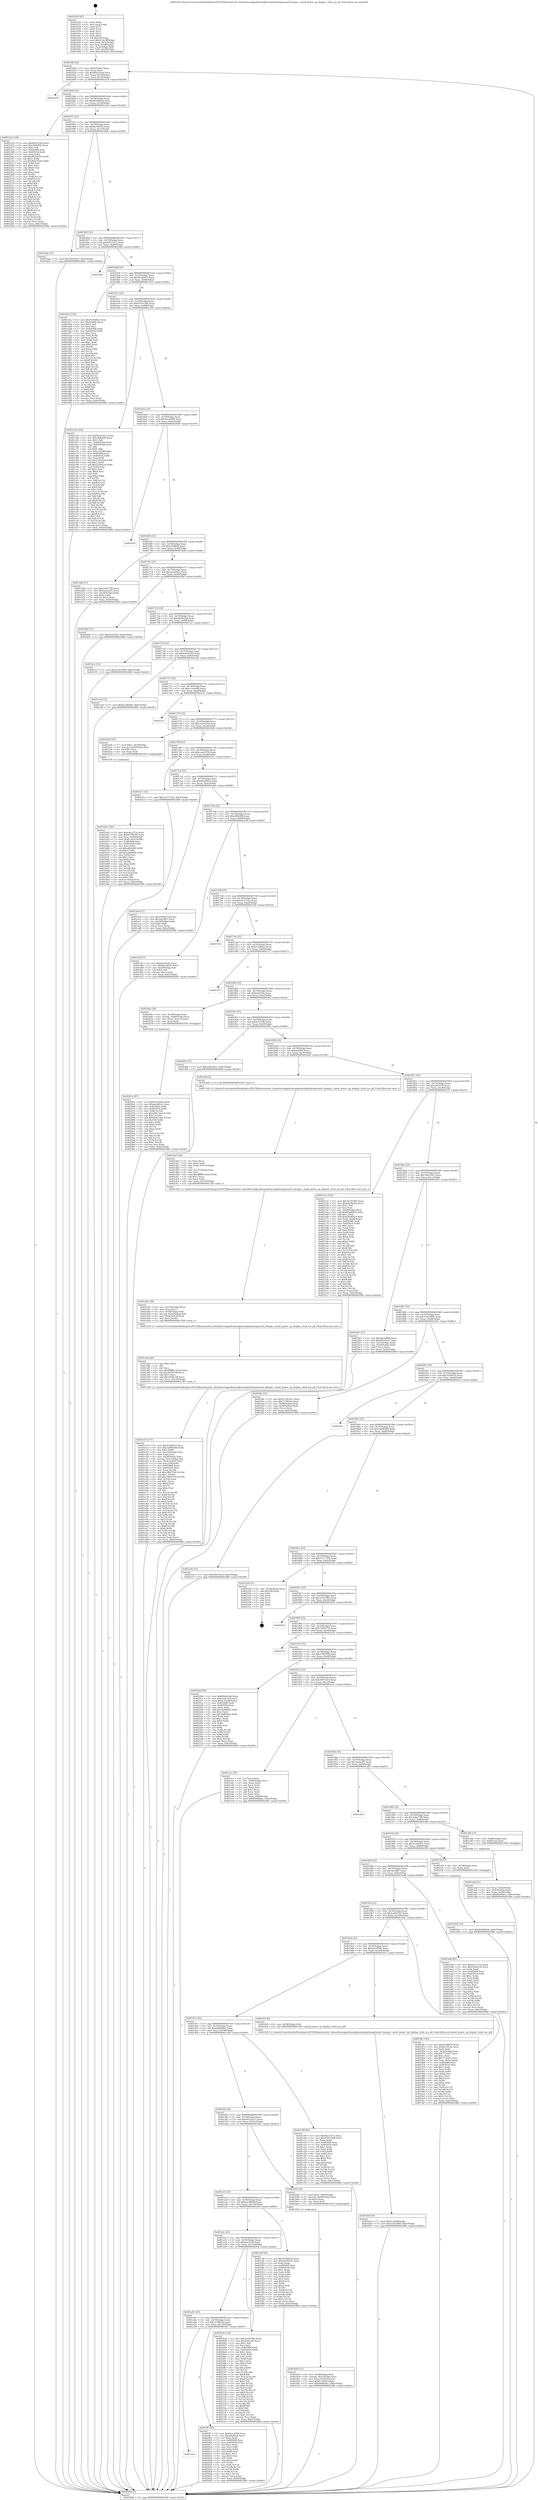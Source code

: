 digraph "0x401620" {
  label = "0x401620 (/mnt/c/Users/mathe/Desktop/tcc/POCII/binaries/extr_linuxdriversgpudrmamdpowerplayhwmgrsmu8_hwmgr.c_smu8_power_up_display_clock_sys_pll_Final-ollvm.out::main(0))"
  labelloc = "t"
  node[shape=record]

  Entry [label="",width=0.3,height=0.3,shape=circle,fillcolor=black,style=filled]
  "0x40164f" [label="{
     0x40164f [23]\l
     | [instrs]\l
     &nbsp;&nbsp;0x40164f \<+3\>: mov -0x6c(%rbp),%eax\l
     &nbsp;&nbsp;0x401652 \<+2\>: mov %eax,%ecx\l
     &nbsp;&nbsp;0x401654 \<+6\>: sub $0x80ac654d,%ecx\l
     &nbsp;&nbsp;0x40165a \<+3\>: mov %eax,-0x70(%rbp)\l
     &nbsp;&nbsp;0x40165d \<+3\>: mov %ecx,-0x74(%rbp)\l
     &nbsp;&nbsp;0x401660 \<+6\>: je 0000000000402478 \<main+0xe58\>\l
  }"]
  "0x402478" [label="{
     0x402478\l
  }", style=dashed]
  "0x401666" [label="{
     0x401666 [22]\l
     | [instrs]\l
     &nbsp;&nbsp;0x401666 \<+5\>: jmp 000000000040166b \<main+0x4b\>\l
     &nbsp;&nbsp;0x40166b \<+3\>: mov -0x70(%rbp),%eax\l
     &nbsp;&nbsp;0x40166e \<+5\>: sub $0x8636842b,%eax\l
     &nbsp;&nbsp;0x401673 \<+3\>: mov %eax,-0x78(%rbp)\l
     &nbsp;&nbsp;0x401676 \<+6\>: je 000000000040222d \<main+0xc0d\>\l
  }"]
  Exit [label="",width=0.3,height=0.3,shape=circle,fillcolor=black,style=filled,peripheries=2]
  "0x40222d" [label="{
     0x40222d [144]\l
     | [instrs]\l
     &nbsp;&nbsp;0x40222d \<+5\>: mov $0x80ac654d,%eax\l
     &nbsp;&nbsp;0x402232 \<+5\>: mov $0x33f92f2b,%ecx\l
     &nbsp;&nbsp;0x402237 \<+2\>: mov $0x1,%dl\l
     &nbsp;&nbsp;0x402239 \<+7\>: mov 0x405068,%esi\l
     &nbsp;&nbsp;0x402240 \<+7\>: mov 0x405054,%edi\l
     &nbsp;&nbsp;0x402247 \<+3\>: mov %esi,%r8d\l
     &nbsp;&nbsp;0x40224a \<+7\>: add $0x902e9183,%r8d\l
     &nbsp;&nbsp;0x402251 \<+4\>: sub $0x1,%r8d\l
     &nbsp;&nbsp;0x402255 \<+7\>: sub $0x902e9183,%r8d\l
     &nbsp;&nbsp;0x40225c \<+4\>: imul %r8d,%esi\l
     &nbsp;&nbsp;0x402260 \<+3\>: and $0x1,%esi\l
     &nbsp;&nbsp;0x402263 \<+3\>: cmp $0x0,%esi\l
     &nbsp;&nbsp;0x402266 \<+4\>: sete %r9b\l
     &nbsp;&nbsp;0x40226a \<+3\>: cmp $0xa,%edi\l
     &nbsp;&nbsp;0x40226d \<+4\>: setl %r10b\l
     &nbsp;&nbsp;0x402271 \<+3\>: mov %r9b,%r11b\l
     &nbsp;&nbsp;0x402274 \<+4\>: xor $0xff,%r11b\l
     &nbsp;&nbsp;0x402278 \<+3\>: mov %r10b,%bl\l
     &nbsp;&nbsp;0x40227b \<+3\>: xor $0xff,%bl\l
     &nbsp;&nbsp;0x40227e \<+3\>: xor $0x1,%dl\l
     &nbsp;&nbsp;0x402281 \<+3\>: mov %r11b,%r14b\l
     &nbsp;&nbsp;0x402284 \<+4\>: and $0xff,%r14b\l
     &nbsp;&nbsp;0x402288 \<+3\>: and %dl,%r9b\l
     &nbsp;&nbsp;0x40228b \<+3\>: mov %bl,%r15b\l
     &nbsp;&nbsp;0x40228e \<+4\>: and $0xff,%r15b\l
     &nbsp;&nbsp;0x402292 \<+3\>: and %dl,%r10b\l
     &nbsp;&nbsp;0x402295 \<+3\>: or %r9b,%r14b\l
     &nbsp;&nbsp;0x402298 \<+3\>: or %r10b,%r15b\l
     &nbsp;&nbsp;0x40229b \<+3\>: xor %r15b,%r14b\l
     &nbsp;&nbsp;0x40229e \<+3\>: or %bl,%r11b\l
     &nbsp;&nbsp;0x4022a1 \<+4\>: xor $0xff,%r11b\l
     &nbsp;&nbsp;0x4022a5 \<+3\>: or $0x1,%dl\l
     &nbsp;&nbsp;0x4022a8 \<+3\>: and %dl,%r11b\l
     &nbsp;&nbsp;0x4022ab \<+3\>: or %r11b,%r14b\l
     &nbsp;&nbsp;0x4022ae \<+4\>: test $0x1,%r14b\l
     &nbsp;&nbsp;0x4022b2 \<+3\>: cmovne %ecx,%eax\l
     &nbsp;&nbsp;0x4022b5 \<+3\>: mov %eax,-0x6c(%rbp)\l
     &nbsp;&nbsp;0x4022b8 \<+5\>: jmp 0000000000402486 \<main+0xe66\>\l
  }"]
  "0x40167c" [label="{
     0x40167c [22]\l
     | [instrs]\l
     &nbsp;&nbsp;0x40167c \<+5\>: jmp 0000000000401681 \<main+0x61\>\l
     &nbsp;&nbsp;0x401681 \<+3\>: mov -0x70(%rbp),%eax\l
     &nbsp;&nbsp;0x401684 \<+5\>: sub $0x8a78f250,%eax\l
     &nbsp;&nbsp;0x401689 \<+3\>: mov %eax,-0x7c(%rbp)\l
     &nbsp;&nbsp;0x40168c \<+6\>: je 0000000000401bab \<main+0x58b\>\l
  }"]
  "0x402204" [label="{
     0x402204 [12]\l
     | [instrs]\l
     &nbsp;&nbsp;0x402204 \<+7\>: movl $0x8636842b,-0x6c(%rbp)\l
     &nbsp;&nbsp;0x40220b \<+5\>: jmp 0000000000402486 \<main+0xe66\>\l
  }"]
  "0x401bab" [label="{
     0x401bab [12]\l
     | [instrs]\l
     &nbsp;&nbsp;0x401bab \<+7\>: movl $0x166e39e1,-0x6c(%rbp)\l
     &nbsp;&nbsp;0x401bb2 \<+5\>: jmp 0000000000402486 \<main+0xe66\>\l
  }"]
  "0x401692" [label="{
     0x401692 [22]\l
     | [instrs]\l
     &nbsp;&nbsp;0x401692 \<+5\>: jmp 0000000000401697 \<main+0x77\>\l
     &nbsp;&nbsp;0x401697 \<+3\>: mov -0x70(%rbp),%eax\l
     &nbsp;&nbsp;0x40169a \<+5\>: sub $0x8dc21612,%eax\l
     &nbsp;&nbsp;0x40169f \<+3\>: mov %eax,-0x80(%rbp)\l
     &nbsp;&nbsp;0x4016a2 \<+6\>: je 000000000040236b \<main+0xd4b\>\l
  }"]
  "0x40205e" [label="{
     0x40205e [97]\l
     | [instrs]\l
     &nbsp;&nbsp;0x40205e \<+5\>: mov $0x9ecc8349,%edx\l
     &nbsp;&nbsp;0x402063 \<+5\>: mov $0xaa3e85a1,%esi\l
     &nbsp;&nbsp;0x402068 \<+8\>: mov 0x405068,%r8d\l
     &nbsp;&nbsp;0x402070 \<+8\>: mov 0x405054,%r9d\l
     &nbsp;&nbsp;0x402078 \<+3\>: mov %r8d,%r10d\l
     &nbsp;&nbsp;0x40207b \<+7\>: sub $0xd20e7c6e,%r10d\l
     &nbsp;&nbsp;0x402082 \<+4\>: sub $0x1,%r10d\l
     &nbsp;&nbsp;0x402086 \<+7\>: add $0xd20e7c6e,%r10d\l
     &nbsp;&nbsp;0x40208d \<+4\>: imul %r10d,%r8d\l
     &nbsp;&nbsp;0x402091 \<+4\>: and $0x1,%r8d\l
     &nbsp;&nbsp;0x402095 \<+4\>: cmp $0x0,%r8d\l
     &nbsp;&nbsp;0x402099 \<+4\>: sete %r11b\l
     &nbsp;&nbsp;0x40209d \<+4\>: cmp $0xa,%r9d\l
     &nbsp;&nbsp;0x4020a1 \<+3\>: setl %bl\l
     &nbsp;&nbsp;0x4020a4 \<+3\>: mov %r11b,%r14b\l
     &nbsp;&nbsp;0x4020a7 \<+3\>: and %bl,%r14b\l
     &nbsp;&nbsp;0x4020aa \<+3\>: xor %bl,%r11b\l
     &nbsp;&nbsp;0x4020ad \<+3\>: or %r11b,%r14b\l
     &nbsp;&nbsp;0x4020b0 \<+4\>: test $0x1,%r14b\l
     &nbsp;&nbsp;0x4020b4 \<+3\>: cmovne %esi,%edx\l
     &nbsp;&nbsp;0x4020b7 \<+3\>: mov %edx,-0x6c(%rbp)\l
     &nbsp;&nbsp;0x4020ba \<+5\>: jmp 0000000000402486 \<main+0xe66\>\l
  }"]
  "0x40236b" [label="{
     0x40236b\l
  }", style=dashed]
  "0x4016a8" [label="{
     0x4016a8 [25]\l
     | [instrs]\l
     &nbsp;&nbsp;0x4016a8 \<+5\>: jmp 00000000004016ad \<main+0x8d\>\l
     &nbsp;&nbsp;0x4016ad \<+3\>: mov -0x70(%rbp),%eax\l
     &nbsp;&nbsp;0x4016b0 \<+5\>: sub $0x90ceb035,%eax\l
     &nbsp;&nbsp;0x4016b5 \<+6\>: mov %eax,-0x84(%rbp)\l
     &nbsp;&nbsp;0x4016bb \<+6\>: je 0000000000401d1a \<main+0x6fa\>\l
  }"]
  "0x401a5e" [label="{
     0x401a5e\l
  }", style=dashed]
  "0x401d1a" [label="{
     0x401d1a [134]\l
     | [instrs]\l
     &nbsp;&nbsp;0x401d1a \<+5\>: mov $0xf120d0a2,%eax\l
     &nbsp;&nbsp;0x401d1f \<+5\>: mov $0x4a409e,%ecx\l
     &nbsp;&nbsp;0x401d24 \<+2\>: mov $0x1,%dl\l
     &nbsp;&nbsp;0x401d26 \<+2\>: xor %esi,%esi\l
     &nbsp;&nbsp;0x401d28 \<+7\>: mov 0x405068,%edi\l
     &nbsp;&nbsp;0x401d2f \<+8\>: mov 0x405054,%r8d\l
     &nbsp;&nbsp;0x401d37 \<+3\>: sub $0x1,%esi\l
     &nbsp;&nbsp;0x401d3a \<+3\>: mov %edi,%r9d\l
     &nbsp;&nbsp;0x401d3d \<+3\>: add %esi,%r9d\l
     &nbsp;&nbsp;0x401d40 \<+4\>: imul %r9d,%edi\l
     &nbsp;&nbsp;0x401d44 \<+3\>: and $0x1,%edi\l
     &nbsp;&nbsp;0x401d47 \<+3\>: cmp $0x0,%edi\l
     &nbsp;&nbsp;0x401d4a \<+4\>: sete %r10b\l
     &nbsp;&nbsp;0x401d4e \<+4\>: cmp $0xa,%r8d\l
     &nbsp;&nbsp;0x401d52 \<+4\>: setl %r11b\l
     &nbsp;&nbsp;0x401d56 \<+3\>: mov %r10b,%bl\l
     &nbsp;&nbsp;0x401d59 \<+3\>: xor $0xff,%bl\l
     &nbsp;&nbsp;0x401d5c \<+3\>: mov %r11b,%r14b\l
     &nbsp;&nbsp;0x401d5f \<+4\>: xor $0xff,%r14b\l
     &nbsp;&nbsp;0x401d63 \<+3\>: xor $0x0,%dl\l
     &nbsp;&nbsp;0x401d66 \<+3\>: mov %bl,%r15b\l
     &nbsp;&nbsp;0x401d69 \<+4\>: and $0x0,%r15b\l
     &nbsp;&nbsp;0x401d6d \<+3\>: and %dl,%r10b\l
     &nbsp;&nbsp;0x401d70 \<+3\>: mov %r14b,%r12b\l
     &nbsp;&nbsp;0x401d73 \<+4\>: and $0x0,%r12b\l
     &nbsp;&nbsp;0x401d77 \<+3\>: and %dl,%r11b\l
     &nbsp;&nbsp;0x401d7a \<+3\>: or %r10b,%r15b\l
     &nbsp;&nbsp;0x401d7d \<+3\>: or %r11b,%r12b\l
     &nbsp;&nbsp;0x401d80 \<+3\>: xor %r12b,%r15b\l
     &nbsp;&nbsp;0x401d83 \<+3\>: or %r14b,%bl\l
     &nbsp;&nbsp;0x401d86 \<+3\>: xor $0xff,%bl\l
     &nbsp;&nbsp;0x401d89 \<+3\>: or $0x0,%dl\l
     &nbsp;&nbsp;0x401d8c \<+2\>: and %dl,%bl\l
     &nbsp;&nbsp;0x401d8e \<+3\>: or %bl,%r15b\l
     &nbsp;&nbsp;0x401d91 \<+4\>: test $0x1,%r15b\l
     &nbsp;&nbsp;0x401d95 \<+3\>: cmovne %ecx,%eax\l
     &nbsp;&nbsp;0x401d98 \<+3\>: mov %eax,-0x6c(%rbp)\l
     &nbsp;&nbsp;0x401d9b \<+5\>: jmp 0000000000402486 \<main+0xe66\>\l
  }"]
  "0x4016c1" [label="{
     0x4016c1 [25]\l
     | [instrs]\l
     &nbsp;&nbsp;0x4016c1 \<+5\>: jmp 00000000004016c6 \<main+0xa6\>\l
     &nbsp;&nbsp;0x4016c6 \<+3\>: mov -0x70(%rbp),%eax\l
     &nbsp;&nbsp;0x4016c9 \<+5\>: sub $0x97051508,%eax\l
     &nbsp;&nbsp;0x4016ce \<+6\>: mov %eax,-0x88(%rbp)\l
     &nbsp;&nbsp;0x4016d4 \<+6\>: je 0000000000401c5b \<main+0x63b\>\l
  }"]
  "0x401ff7" [label="{
     0x401ff7 [83]\l
     | [instrs]\l
     &nbsp;&nbsp;0x401ff7 \<+5\>: mov $0x9ecc8349,%eax\l
     &nbsp;&nbsp;0x401ffc \<+5\>: mov $0xfa42f3eb,%ecx\l
     &nbsp;&nbsp;0x402001 \<+2\>: xor %edx,%edx\l
     &nbsp;&nbsp;0x402003 \<+7\>: mov 0x405068,%esi\l
     &nbsp;&nbsp;0x40200a \<+7\>: mov 0x405054,%edi\l
     &nbsp;&nbsp;0x402011 \<+3\>: sub $0x1,%edx\l
     &nbsp;&nbsp;0x402014 \<+3\>: mov %esi,%r8d\l
     &nbsp;&nbsp;0x402017 \<+3\>: add %edx,%r8d\l
     &nbsp;&nbsp;0x40201a \<+4\>: imul %r8d,%esi\l
     &nbsp;&nbsp;0x40201e \<+3\>: and $0x1,%esi\l
     &nbsp;&nbsp;0x402021 \<+3\>: cmp $0x0,%esi\l
     &nbsp;&nbsp;0x402024 \<+4\>: sete %r9b\l
     &nbsp;&nbsp;0x402028 \<+3\>: cmp $0xa,%edi\l
     &nbsp;&nbsp;0x40202b \<+4\>: setl %r10b\l
     &nbsp;&nbsp;0x40202f \<+3\>: mov %r9b,%r11b\l
     &nbsp;&nbsp;0x402032 \<+3\>: and %r10b,%r11b\l
     &nbsp;&nbsp;0x402035 \<+3\>: xor %r10b,%r9b\l
     &nbsp;&nbsp;0x402038 \<+3\>: or %r9b,%r11b\l
     &nbsp;&nbsp;0x40203b \<+4\>: test $0x1,%r11b\l
     &nbsp;&nbsp;0x40203f \<+3\>: cmovne %ecx,%eax\l
     &nbsp;&nbsp;0x402042 \<+3\>: mov %eax,-0x6c(%rbp)\l
     &nbsp;&nbsp;0x402045 \<+5\>: jmp 0000000000402486 \<main+0xe66\>\l
  }"]
  "0x401c5b" [label="{
     0x401c5b [164]\l
     | [instrs]\l
     &nbsp;&nbsp;0x401c5b \<+5\>: mov $0x8dc21612,%eax\l
     &nbsp;&nbsp;0x401c60 \<+5\>: mov $0xe48b2ff4,%ecx\l
     &nbsp;&nbsp;0x401c65 \<+2\>: mov $0x1,%dl\l
     &nbsp;&nbsp;0x401c67 \<+3\>: mov -0x64(%rbp),%esi\l
     &nbsp;&nbsp;0x401c6a \<+3\>: cmp -0x60(%rbp),%esi\l
     &nbsp;&nbsp;0x401c6d \<+4\>: setl %dil\l
     &nbsp;&nbsp;0x401c71 \<+4\>: and $0x1,%dil\l
     &nbsp;&nbsp;0x401c75 \<+4\>: mov %dil,-0x29(%rbp)\l
     &nbsp;&nbsp;0x401c79 \<+7\>: mov 0x405068,%esi\l
     &nbsp;&nbsp;0x401c80 \<+8\>: mov 0x405054,%r8d\l
     &nbsp;&nbsp;0x401c88 \<+3\>: mov %esi,%r9d\l
     &nbsp;&nbsp;0x401c8b \<+7\>: sub $0x525fea24,%r9d\l
     &nbsp;&nbsp;0x401c92 \<+4\>: sub $0x1,%r9d\l
     &nbsp;&nbsp;0x401c96 \<+7\>: add $0x525fea24,%r9d\l
     &nbsp;&nbsp;0x401c9d \<+4\>: imul %r9d,%esi\l
     &nbsp;&nbsp;0x401ca1 \<+3\>: and $0x1,%esi\l
     &nbsp;&nbsp;0x401ca4 \<+3\>: cmp $0x0,%esi\l
     &nbsp;&nbsp;0x401ca7 \<+4\>: sete %dil\l
     &nbsp;&nbsp;0x401cab \<+4\>: cmp $0xa,%r8d\l
     &nbsp;&nbsp;0x401caf \<+4\>: setl %r10b\l
     &nbsp;&nbsp;0x401cb3 \<+3\>: mov %dil,%r11b\l
     &nbsp;&nbsp;0x401cb6 \<+4\>: xor $0xff,%r11b\l
     &nbsp;&nbsp;0x401cba \<+3\>: mov %r10b,%bl\l
     &nbsp;&nbsp;0x401cbd \<+3\>: xor $0xff,%bl\l
     &nbsp;&nbsp;0x401cc0 \<+3\>: xor $0x1,%dl\l
     &nbsp;&nbsp;0x401cc3 \<+3\>: mov %r11b,%r14b\l
     &nbsp;&nbsp;0x401cc6 \<+4\>: and $0xff,%r14b\l
     &nbsp;&nbsp;0x401cca \<+3\>: and %dl,%dil\l
     &nbsp;&nbsp;0x401ccd \<+3\>: mov %bl,%r15b\l
     &nbsp;&nbsp;0x401cd0 \<+4\>: and $0xff,%r15b\l
     &nbsp;&nbsp;0x401cd4 \<+3\>: and %dl,%r10b\l
     &nbsp;&nbsp;0x401cd7 \<+3\>: or %dil,%r14b\l
     &nbsp;&nbsp;0x401cda \<+3\>: or %r10b,%r15b\l
     &nbsp;&nbsp;0x401cdd \<+3\>: xor %r15b,%r14b\l
     &nbsp;&nbsp;0x401ce0 \<+3\>: or %bl,%r11b\l
     &nbsp;&nbsp;0x401ce3 \<+4\>: xor $0xff,%r11b\l
     &nbsp;&nbsp;0x401ce7 \<+3\>: or $0x1,%dl\l
     &nbsp;&nbsp;0x401cea \<+3\>: and %dl,%r11b\l
     &nbsp;&nbsp;0x401ced \<+3\>: or %r11b,%r14b\l
     &nbsp;&nbsp;0x401cf0 \<+4\>: test $0x1,%r14b\l
     &nbsp;&nbsp;0x401cf4 \<+3\>: cmovne %ecx,%eax\l
     &nbsp;&nbsp;0x401cf7 \<+3\>: mov %eax,-0x6c(%rbp)\l
     &nbsp;&nbsp;0x401cfa \<+5\>: jmp 0000000000402486 \<main+0xe66\>\l
  }"]
  "0x4016da" [label="{
     0x4016da [25]\l
     | [instrs]\l
     &nbsp;&nbsp;0x4016da \<+5\>: jmp 00000000004016df \<main+0xbf\>\l
     &nbsp;&nbsp;0x4016df \<+3\>: mov -0x70(%rbp),%eax\l
     &nbsp;&nbsp;0x4016e2 \<+5\>: sub $0x9ecc8349,%eax\l
     &nbsp;&nbsp;0x4016e7 \<+6\>: mov %eax,-0x8c(%rbp)\l
     &nbsp;&nbsp;0x4016ed \<+6\>: je 0000000000402439 \<main+0xe19\>\l
  }"]
  "0x401a45" [label="{
     0x401a45 [25]\l
     | [instrs]\l
     &nbsp;&nbsp;0x401a45 \<+5\>: jmp 0000000000401a4a \<main+0x42a\>\l
     &nbsp;&nbsp;0x401a4a \<+3\>: mov -0x70(%rbp),%eax\l
     &nbsp;&nbsp;0x401a4d \<+5\>: sub $0x7e7f819a,%eax\l
     &nbsp;&nbsp;0x401a52 \<+6\>: mov %eax,-0x118(%rbp)\l
     &nbsp;&nbsp;0x401a58 \<+6\>: je 0000000000401ff7 \<main+0x9d7\>\l
  }"]
  "0x402439" [label="{
     0x402439\l
  }", style=dashed]
  "0x4016f3" [label="{
     0x4016f3 [25]\l
     | [instrs]\l
     &nbsp;&nbsp;0x4016f3 \<+5\>: jmp 00000000004016f8 \<main+0xd8\>\l
     &nbsp;&nbsp;0x4016f8 \<+3\>: mov -0x70(%rbp),%eax\l
     &nbsp;&nbsp;0x4016fb \<+5\>: sub $0xa9f38cf6,%eax\l
     &nbsp;&nbsp;0x401700 \<+6\>: mov %eax,-0x90(%rbp)\l
     &nbsp;&nbsp;0x401706 \<+6\>: je 0000000000401a68 \<main+0x448\>\l
  }"]
  "0x4020cb" [label="{
     0x4020cb [134]\l
     | [instrs]\l
     &nbsp;&nbsp;0x4020cb \<+5\>: mov $0x32191982,%eax\l
     &nbsp;&nbsp;0x4020d0 \<+5\>: mov $0x2e6519b,%ecx\l
     &nbsp;&nbsp;0x4020d5 \<+2\>: mov $0x1,%dl\l
     &nbsp;&nbsp;0x4020d7 \<+2\>: xor %esi,%esi\l
     &nbsp;&nbsp;0x4020d9 \<+7\>: mov 0x405068,%edi\l
     &nbsp;&nbsp;0x4020e0 \<+8\>: mov 0x405054,%r8d\l
     &nbsp;&nbsp;0x4020e8 \<+3\>: sub $0x1,%esi\l
     &nbsp;&nbsp;0x4020eb \<+3\>: mov %edi,%r9d\l
     &nbsp;&nbsp;0x4020ee \<+3\>: add %esi,%r9d\l
     &nbsp;&nbsp;0x4020f1 \<+4\>: imul %r9d,%edi\l
     &nbsp;&nbsp;0x4020f5 \<+3\>: and $0x1,%edi\l
     &nbsp;&nbsp;0x4020f8 \<+3\>: cmp $0x0,%edi\l
     &nbsp;&nbsp;0x4020fb \<+4\>: sete %r10b\l
     &nbsp;&nbsp;0x4020ff \<+4\>: cmp $0xa,%r8d\l
     &nbsp;&nbsp;0x402103 \<+4\>: setl %r11b\l
     &nbsp;&nbsp;0x402107 \<+3\>: mov %r10b,%bl\l
     &nbsp;&nbsp;0x40210a \<+3\>: xor $0xff,%bl\l
     &nbsp;&nbsp;0x40210d \<+3\>: mov %r11b,%r14b\l
     &nbsp;&nbsp;0x402110 \<+4\>: xor $0xff,%r14b\l
     &nbsp;&nbsp;0x402114 \<+3\>: xor $0x0,%dl\l
     &nbsp;&nbsp;0x402117 \<+3\>: mov %bl,%r15b\l
     &nbsp;&nbsp;0x40211a \<+4\>: and $0x0,%r15b\l
     &nbsp;&nbsp;0x40211e \<+3\>: and %dl,%r10b\l
     &nbsp;&nbsp;0x402121 \<+3\>: mov %r14b,%r12b\l
     &nbsp;&nbsp;0x402124 \<+4\>: and $0x0,%r12b\l
     &nbsp;&nbsp;0x402128 \<+3\>: and %dl,%r11b\l
     &nbsp;&nbsp;0x40212b \<+3\>: or %r10b,%r15b\l
     &nbsp;&nbsp;0x40212e \<+3\>: or %r11b,%r12b\l
     &nbsp;&nbsp;0x402131 \<+3\>: xor %r12b,%r15b\l
     &nbsp;&nbsp;0x402134 \<+3\>: or %r14b,%bl\l
     &nbsp;&nbsp;0x402137 \<+3\>: xor $0xff,%bl\l
     &nbsp;&nbsp;0x40213a \<+3\>: or $0x0,%dl\l
     &nbsp;&nbsp;0x40213d \<+2\>: and %dl,%bl\l
     &nbsp;&nbsp;0x40213f \<+3\>: or %bl,%r15b\l
     &nbsp;&nbsp;0x402142 \<+4\>: test $0x1,%r15b\l
     &nbsp;&nbsp;0x402146 \<+3\>: cmovne %ecx,%eax\l
     &nbsp;&nbsp;0x402149 \<+3\>: mov %eax,-0x6c(%rbp)\l
     &nbsp;&nbsp;0x40214c \<+5\>: jmp 0000000000402486 \<main+0xe66\>\l
  }"]
  "0x401a68" [label="{
     0x401a68 [27]\l
     | [instrs]\l
     &nbsp;&nbsp;0x401a68 \<+5\>: mov $0x3e8a77f8,%eax\l
     &nbsp;&nbsp;0x401a6d \<+5\>: mov $0x3aa4a2f1,%ecx\l
     &nbsp;&nbsp;0x401a72 \<+3\>: mov -0x34(%rbp),%edx\l
     &nbsp;&nbsp;0x401a75 \<+3\>: cmp $0x2,%edx\l
     &nbsp;&nbsp;0x401a78 \<+3\>: cmovne %ecx,%eax\l
     &nbsp;&nbsp;0x401a7b \<+3\>: mov %eax,-0x6c(%rbp)\l
     &nbsp;&nbsp;0x401a7e \<+5\>: jmp 0000000000402486 \<main+0xe66\>\l
  }"]
  "0x40170c" [label="{
     0x40170c [25]\l
     | [instrs]\l
     &nbsp;&nbsp;0x40170c \<+5\>: jmp 0000000000401711 \<main+0xf1\>\l
     &nbsp;&nbsp;0x401711 \<+3\>: mov -0x70(%rbp),%eax\l
     &nbsp;&nbsp;0x401714 \<+5\>: sub $0xaa3e85a1,%eax\l
     &nbsp;&nbsp;0x401719 \<+6\>: mov %eax,-0x94(%rbp)\l
     &nbsp;&nbsp;0x40171f \<+6\>: je 00000000004020bf \<main+0xa9f\>\l
  }"]
  "0x402486" [label="{
     0x402486 [5]\l
     | [instrs]\l
     &nbsp;&nbsp;0x402486 \<+5\>: jmp 000000000040164f \<main+0x2f\>\l
  }"]
  "0x401620" [label="{
     0x401620 [47]\l
     | [instrs]\l
     &nbsp;&nbsp;0x401620 \<+1\>: push %rbp\l
     &nbsp;&nbsp;0x401621 \<+3\>: mov %rsp,%rbp\l
     &nbsp;&nbsp;0x401624 \<+2\>: push %r15\l
     &nbsp;&nbsp;0x401626 \<+2\>: push %r14\l
     &nbsp;&nbsp;0x401628 \<+2\>: push %r13\l
     &nbsp;&nbsp;0x40162a \<+2\>: push %r12\l
     &nbsp;&nbsp;0x40162c \<+1\>: push %rbx\l
     &nbsp;&nbsp;0x40162d \<+7\>: sub $0x108,%rsp\l
     &nbsp;&nbsp;0x401634 \<+7\>: movl $0x0,-0x38(%rbp)\l
     &nbsp;&nbsp;0x40163b \<+3\>: mov %edi,-0x3c(%rbp)\l
     &nbsp;&nbsp;0x40163e \<+4\>: mov %rsi,-0x48(%rbp)\l
     &nbsp;&nbsp;0x401642 \<+3\>: mov -0x3c(%rbp),%edi\l
     &nbsp;&nbsp;0x401645 \<+3\>: mov %edi,-0x34(%rbp)\l
     &nbsp;&nbsp;0x401648 \<+7\>: movl $0xa9f38cf6,-0x6c(%rbp)\l
  }"]
  "0x401fc9" [label="{
     0x401fc9 [19]\l
     | [instrs]\l
     &nbsp;&nbsp;0x401fc9 \<+7\>: movl $0x0,-0x68(%rbp)\l
     &nbsp;&nbsp;0x401fd0 \<+7\>: movl $0x21de5889,-0x6c(%rbp)\l
     &nbsp;&nbsp;0x401fd7 \<+5\>: jmp 0000000000402486 \<main+0xe66\>\l
  }"]
  "0x4020bf" [label="{
     0x4020bf [12]\l
     | [instrs]\l
     &nbsp;&nbsp;0x4020bf \<+7\>: movl $0x6aec91fe,-0x6c(%rbp)\l
     &nbsp;&nbsp;0x4020c6 \<+5\>: jmp 0000000000402486 \<main+0xe66\>\l
  }"]
  "0x401725" [label="{
     0x401725 [25]\l
     | [instrs]\l
     &nbsp;&nbsp;0x401725 \<+5\>: jmp 000000000040172a \<main+0x10a\>\l
     &nbsp;&nbsp;0x40172a \<+3\>: mov -0x70(%rbp),%eax\l
     &nbsp;&nbsp;0x40172d \<+5\>: sub $0xb429a2be,%eax\l
     &nbsp;&nbsp;0x401732 \<+6\>: mov %eax,-0x98(%rbp)\l
     &nbsp;&nbsp;0x401738 \<+6\>: je 00000000004021ec \<main+0xbcc\>\l
  }"]
  "0x401a2c" [label="{
     0x401a2c [25]\l
     | [instrs]\l
     &nbsp;&nbsp;0x401a2c \<+5\>: jmp 0000000000401a31 \<main+0x411\>\l
     &nbsp;&nbsp;0x401a31 \<+3\>: mov -0x70(%rbp),%eax\l
     &nbsp;&nbsp;0x401a34 \<+5\>: sub $0x6aec91fe,%eax\l
     &nbsp;&nbsp;0x401a39 \<+6\>: mov %eax,-0x114(%rbp)\l
     &nbsp;&nbsp;0x401a3f \<+6\>: je 00000000004020cb \<main+0xaab\>\l
  }"]
  "0x4021ec" [label="{
     0x4021ec [12]\l
     | [instrs]\l
     &nbsp;&nbsp;0x4021ec \<+7\>: movl $0x21de5889,-0x6c(%rbp)\l
     &nbsp;&nbsp;0x4021f3 \<+5\>: jmp 0000000000402486 \<main+0xe66\>\l
  }"]
  "0x40173e" [label="{
     0x40173e [25]\l
     | [instrs]\l
     &nbsp;&nbsp;0x40173e \<+5\>: jmp 0000000000401743 \<main+0x123\>\l
     &nbsp;&nbsp;0x401743 \<+3\>: mov -0x70(%rbp),%eax\l
     &nbsp;&nbsp;0x401746 \<+5\>: sub $0xbae36a42,%eax\l
     &nbsp;&nbsp;0x40174b \<+6\>: mov %eax,-0x9c(%rbp)\l
     &nbsp;&nbsp;0x401751 \<+6\>: je 0000000000401eed \<main+0x8cd\>\l
  }"]
  "0x401ef9" [label="{
     0x401ef9 [83]\l
     | [instrs]\l
     &nbsp;&nbsp;0x401ef9 \<+5\>: mov $0x24cfdd7b,%eax\l
     &nbsp;&nbsp;0x401efe \<+5\>: mov $0x5ad307d7,%ecx\l
     &nbsp;&nbsp;0x401f03 \<+2\>: xor %edx,%edx\l
     &nbsp;&nbsp;0x401f05 \<+7\>: mov 0x405068,%esi\l
     &nbsp;&nbsp;0x401f0c \<+7\>: mov 0x405054,%edi\l
     &nbsp;&nbsp;0x401f13 \<+3\>: sub $0x1,%edx\l
     &nbsp;&nbsp;0x401f16 \<+3\>: mov %esi,%r8d\l
     &nbsp;&nbsp;0x401f19 \<+3\>: add %edx,%r8d\l
     &nbsp;&nbsp;0x401f1c \<+4\>: imul %r8d,%esi\l
     &nbsp;&nbsp;0x401f20 \<+3\>: and $0x1,%esi\l
     &nbsp;&nbsp;0x401f23 \<+3\>: cmp $0x0,%esi\l
     &nbsp;&nbsp;0x401f26 \<+4\>: sete %r9b\l
     &nbsp;&nbsp;0x401f2a \<+3\>: cmp $0xa,%edi\l
     &nbsp;&nbsp;0x401f2d \<+4\>: setl %r10b\l
     &nbsp;&nbsp;0x401f31 \<+3\>: mov %r9b,%r11b\l
     &nbsp;&nbsp;0x401f34 \<+3\>: and %r10b,%r11b\l
     &nbsp;&nbsp;0x401f37 \<+3\>: xor %r10b,%r9b\l
     &nbsp;&nbsp;0x401f3a \<+3\>: or %r9b,%r11b\l
     &nbsp;&nbsp;0x401f3d \<+4\>: test $0x1,%r11b\l
     &nbsp;&nbsp;0x401f41 \<+3\>: cmovne %ecx,%eax\l
     &nbsp;&nbsp;0x401f44 \<+3\>: mov %eax,-0x6c(%rbp)\l
     &nbsp;&nbsp;0x401f47 \<+5\>: jmp 0000000000402486 \<main+0xe66\>\l
  }"]
  "0x401eed" [label="{
     0x401eed [12]\l
     | [instrs]\l
     &nbsp;&nbsp;0x401eed \<+7\>: movl $0x6a18bb40,-0x6c(%rbp)\l
     &nbsp;&nbsp;0x401ef4 \<+5\>: jmp 0000000000402486 \<main+0xe66\>\l
  }"]
  "0x401757" [label="{
     0x401757 [25]\l
     | [instrs]\l
     &nbsp;&nbsp;0x401757 \<+5\>: jmp 000000000040175c \<main+0x13c\>\l
     &nbsp;&nbsp;0x40175c \<+3\>: mov -0x70(%rbp),%eax\l
     &nbsp;&nbsp;0x40175f \<+5\>: sub $0xc1e0aeb8,%eax\l
     &nbsp;&nbsp;0x401764 \<+6\>: mov %eax,-0xa0(%rbp)\l
     &nbsp;&nbsp;0x40176a \<+6\>: je 000000000040221c \<main+0xbfc\>\l
  }"]
  "0x401e15" [label="{
     0x401e15 [171]\l
     | [instrs]\l
     &nbsp;&nbsp;0x401e15 \<+5\>: mov $0xf120d0a2,%ecx\l
     &nbsp;&nbsp;0x401e1a \<+5\>: mov $0x24d90208,%edx\l
     &nbsp;&nbsp;0x401e1f \<+3\>: mov $0x1,%r9b\l
     &nbsp;&nbsp;0x401e22 \<+6\>: mov -0x124(%rbp),%esi\l
     &nbsp;&nbsp;0x401e28 \<+3\>: imul %eax,%esi\l
     &nbsp;&nbsp;0x401e2b \<+4\>: mov -0x58(%rbp),%rdi\l
     &nbsp;&nbsp;0x401e2f \<+4\>: movslq -0x5c(%rbp),%r8\l
     &nbsp;&nbsp;0x401e33 \<+4\>: mov (%rdi,%r8,8),%rdi\l
     &nbsp;&nbsp;0x401e37 \<+3\>: mov %esi,0x4(%rdi)\l
     &nbsp;&nbsp;0x401e3a \<+7\>: mov 0x405068,%eax\l
     &nbsp;&nbsp;0x401e41 \<+7\>: mov 0x405054,%esi\l
     &nbsp;&nbsp;0x401e48 \<+3\>: mov %eax,%r10d\l
     &nbsp;&nbsp;0x401e4b \<+7\>: sub $0x18897356,%r10d\l
     &nbsp;&nbsp;0x401e52 \<+4\>: sub $0x1,%r10d\l
     &nbsp;&nbsp;0x401e56 \<+7\>: add $0x18897356,%r10d\l
     &nbsp;&nbsp;0x401e5d \<+4\>: imul %r10d,%eax\l
     &nbsp;&nbsp;0x401e61 \<+3\>: and $0x1,%eax\l
     &nbsp;&nbsp;0x401e64 \<+3\>: cmp $0x0,%eax\l
     &nbsp;&nbsp;0x401e67 \<+4\>: sete %r11b\l
     &nbsp;&nbsp;0x401e6b \<+3\>: cmp $0xa,%esi\l
     &nbsp;&nbsp;0x401e6e \<+3\>: setl %bl\l
     &nbsp;&nbsp;0x401e71 \<+3\>: mov %r11b,%r14b\l
     &nbsp;&nbsp;0x401e74 \<+4\>: xor $0xff,%r14b\l
     &nbsp;&nbsp;0x401e78 \<+3\>: mov %bl,%r15b\l
     &nbsp;&nbsp;0x401e7b \<+4\>: xor $0xff,%r15b\l
     &nbsp;&nbsp;0x401e7f \<+4\>: xor $0x0,%r9b\l
     &nbsp;&nbsp;0x401e83 \<+3\>: mov %r14b,%r12b\l
     &nbsp;&nbsp;0x401e86 \<+4\>: and $0x0,%r12b\l
     &nbsp;&nbsp;0x401e8a \<+3\>: and %r9b,%r11b\l
     &nbsp;&nbsp;0x401e8d \<+3\>: mov %r15b,%r13b\l
     &nbsp;&nbsp;0x401e90 \<+4\>: and $0x0,%r13b\l
     &nbsp;&nbsp;0x401e94 \<+3\>: and %r9b,%bl\l
     &nbsp;&nbsp;0x401e97 \<+3\>: or %r11b,%r12b\l
     &nbsp;&nbsp;0x401e9a \<+3\>: or %bl,%r13b\l
     &nbsp;&nbsp;0x401e9d \<+3\>: xor %r13b,%r12b\l
     &nbsp;&nbsp;0x401ea0 \<+3\>: or %r15b,%r14b\l
     &nbsp;&nbsp;0x401ea3 \<+4\>: xor $0xff,%r14b\l
     &nbsp;&nbsp;0x401ea7 \<+4\>: or $0x0,%r9b\l
     &nbsp;&nbsp;0x401eab \<+3\>: and %r9b,%r14b\l
     &nbsp;&nbsp;0x401eae \<+3\>: or %r14b,%r12b\l
     &nbsp;&nbsp;0x401eb1 \<+4\>: test $0x1,%r12b\l
     &nbsp;&nbsp;0x401eb5 \<+3\>: cmovne %edx,%ecx\l
     &nbsp;&nbsp;0x401eb8 \<+3\>: mov %ecx,-0x6c(%rbp)\l
     &nbsp;&nbsp;0x401ebb \<+5\>: jmp 0000000000402486 \<main+0xe66\>\l
  }"]
  "0x40221c" [label="{
     0x40221c\l
  }", style=dashed]
  "0x401770" [label="{
     0x401770 [25]\l
     | [instrs]\l
     &nbsp;&nbsp;0x401770 \<+5\>: jmp 0000000000401775 \<main+0x155\>\l
     &nbsp;&nbsp;0x401775 \<+3\>: mov -0x70(%rbp),%eax\l
     &nbsp;&nbsp;0x401778 \<+5\>: sub $0xc62a021b,%eax\l
     &nbsp;&nbsp;0x40177d \<+6\>: mov %eax,-0xa4(%rbp)\l
     &nbsp;&nbsp;0x401783 \<+6\>: je 0000000000401b2b \<main+0x50b\>\l
  }"]
  "0x401ded" [label="{
     0x401ded [40]\l
     | [instrs]\l
     &nbsp;&nbsp;0x401ded \<+5\>: mov $0x2,%ecx\l
     &nbsp;&nbsp;0x401df2 \<+1\>: cltd\l
     &nbsp;&nbsp;0x401df3 \<+2\>: idiv %ecx\l
     &nbsp;&nbsp;0x401df5 \<+6\>: imul $0xfffffffe,%edx,%ecx\l
     &nbsp;&nbsp;0x401dfb \<+6\>: sub $0x2d5fb7d8,%ecx\l
     &nbsp;&nbsp;0x401e01 \<+3\>: add $0x1,%ecx\l
     &nbsp;&nbsp;0x401e04 \<+6\>: add $0x2d5fb7d8,%ecx\l
     &nbsp;&nbsp;0x401e0a \<+6\>: mov %ecx,-0x124(%rbp)\l
     &nbsp;&nbsp;0x401e10 \<+5\>: call 0000000000401160 \<next_i\>\l
     | [calls]\l
     &nbsp;&nbsp;0x401160 \{1\} (/mnt/c/Users/mathe/Desktop/tcc/POCII/binaries/extr_linuxdriversgpudrmamdpowerplayhwmgrsmu8_hwmgr.c_smu8_power_up_display_clock_sys_pll_Final-ollvm.out::next_i)\l
  }"]
  "0x401b2b" [label="{
     0x401b2b [23]\l
     | [instrs]\l
     &nbsp;&nbsp;0x401b2b \<+7\>: movl $0x1,-0x50(%rbp)\l
     &nbsp;&nbsp;0x401b32 \<+4\>: movslq -0x50(%rbp),%rax\l
     &nbsp;&nbsp;0x401b36 \<+4\>: shl $0x3,%rax\l
     &nbsp;&nbsp;0x401b3a \<+3\>: mov %rax,%rdi\l
     &nbsp;&nbsp;0x401b3d \<+5\>: call 0000000000401050 \<malloc@plt\>\l
     | [calls]\l
     &nbsp;&nbsp;0x401050 \{1\} (unknown)\l
  }"]
  "0x401789" [label="{
     0x401789 [25]\l
     | [instrs]\l
     &nbsp;&nbsp;0x401789 \<+5\>: jmp 000000000040178e \<main+0x16e\>\l
     &nbsp;&nbsp;0x40178e \<+3\>: mov -0x70(%rbp),%eax\l
     &nbsp;&nbsp;0x401791 \<+5\>: sub $0xcced1218,%eax\l
     &nbsp;&nbsp;0x401796 \<+6\>: mov %eax,-0xa8(%rbp)\l
     &nbsp;&nbsp;0x40179c \<+6\>: je 000000000040231c \<main+0xcfc\>\l
  }"]
  "0x401dd1" [label="{
     0x401dd1 [28]\l
     | [instrs]\l
     &nbsp;&nbsp;0x401dd1 \<+6\>: mov -0x120(%rbp),%ecx\l
     &nbsp;&nbsp;0x401dd7 \<+3\>: imul %eax,%ecx\l
     &nbsp;&nbsp;0x401dda \<+4\>: mov -0x58(%rbp),%rdi\l
     &nbsp;&nbsp;0x401dde \<+4\>: movslq -0x5c(%rbp),%r8\l
     &nbsp;&nbsp;0x401de2 \<+4\>: mov (%rdi,%r8,8),%rdi\l
     &nbsp;&nbsp;0x401de6 \<+2\>: mov %ecx,(%rdi)\l
     &nbsp;&nbsp;0x401de8 \<+5\>: call 0000000000401160 \<next_i\>\l
     | [calls]\l
     &nbsp;&nbsp;0x401160 \{1\} (/mnt/c/Users/mathe/Desktop/tcc/POCII/binaries/extr_linuxdriversgpudrmamdpowerplayhwmgrsmu8_hwmgr.c_smu8_power_up_display_clock_sys_pll_Final-ollvm.out::next_i)\l
  }"]
  "0x40231c" [label="{
     0x40231c [12]\l
     | [instrs]\l
     &nbsp;&nbsp;0x40231c \<+7\>: movl $0x25177356,-0x6c(%rbp)\l
     &nbsp;&nbsp;0x402323 \<+5\>: jmp 0000000000402486 \<main+0xe66\>\l
  }"]
  "0x4017a2" [label="{
     0x4017a2 [25]\l
     | [instrs]\l
     &nbsp;&nbsp;0x4017a2 \<+5\>: jmp 00000000004017a7 \<main+0x187\>\l
     &nbsp;&nbsp;0x4017a7 \<+3\>: mov -0x70(%rbp),%eax\l
     &nbsp;&nbsp;0x4017aa \<+5\>: sub $0xd6e48b1a,%eax\l
     &nbsp;&nbsp;0x4017af \<+6\>: mov %eax,-0xac(%rbp)\l
     &nbsp;&nbsp;0x4017b5 \<+6\>: je 0000000000401abd \<main+0x49d\>\l
  }"]
  "0x401da5" [label="{
     0x401da5 [44]\l
     | [instrs]\l
     &nbsp;&nbsp;0x401da5 \<+2\>: xor %ecx,%ecx\l
     &nbsp;&nbsp;0x401da7 \<+5\>: mov $0x2,%edx\l
     &nbsp;&nbsp;0x401dac \<+6\>: mov %edx,-0x11c(%rbp)\l
     &nbsp;&nbsp;0x401db2 \<+1\>: cltd\l
     &nbsp;&nbsp;0x401db3 \<+6\>: mov -0x11c(%rbp),%esi\l
     &nbsp;&nbsp;0x401db9 \<+2\>: idiv %esi\l
     &nbsp;&nbsp;0x401dbb \<+6\>: imul $0xfffffffe,%edx,%edx\l
     &nbsp;&nbsp;0x401dc1 \<+3\>: sub $0x1,%ecx\l
     &nbsp;&nbsp;0x401dc4 \<+2\>: sub %ecx,%edx\l
     &nbsp;&nbsp;0x401dc6 \<+6\>: mov %edx,-0x120(%rbp)\l
     &nbsp;&nbsp;0x401dcc \<+5\>: call 0000000000401160 \<next_i\>\l
     | [calls]\l
     &nbsp;&nbsp;0x401160 \{1\} (/mnt/c/Users/mathe/Desktop/tcc/POCII/binaries/extr_linuxdriversgpudrmamdpowerplayhwmgrsmu8_hwmgr.c_smu8_power_up_display_clock_sys_pll_Final-ollvm.out::next_i)\l
  }"]
  "0x401abd" [label="{
     0x401abd [27]\l
     | [instrs]\l
     &nbsp;&nbsp;0x401abd \<+5\>: mov $0x330bd754,%eax\l
     &nbsp;&nbsp;0x401ac2 \<+5\>: mov $0x54ccffb7,%ecx\l
     &nbsp;&nbsp;0x401ac7 \<+3\>: mov -0x30(%rbp),%edx\l
     &nbsp;&nbsp;0x401aca \<+3\>: cmp $0x0,%edx\l
     &nbsp;&nbsp;0x401acd \<+3\>: cmove %ecx,%eax\l
     &nbsp;&nbsp;0x401ad0 \<+3\>: mov %eax,-0x6c(%rbp)\l
     &nbsp;&nbsp;0x401ad3 \<+5\>: jmp 0000000000402486 \<main+0xe66\>\l
  }"]
  "0x4017bb" [label="{
     0x4017bb [25]\l
     | [instrs]\l
     &nbsp;&nbsp;0x4017bb \<+5\>: jmp 00000000004017c0 \<main+0x1a0\>\l
     &nbsp;&nbsp;0x4017c0 \<+3\>: mov -0x70(%rbp),%eax\l
     &nbsp;&nbsp;0x4017c3 \<+5\>: sub $0xe48b2ff4,%eax\l
     &nbsp;&nbsp;0x4017c8 \<+6\>: mov %eax,-0xb0(%rbp)\l
     &nbsp;&nbsp;0x4017ce \<+6\>: je 0000000000401cff \<main+0x6df\>\l
  }"]
  "0x401be9" [label="{
     0x401be9 [31]\l
     | [instrs]\l
     &nbsp;&nbsp;0x401be9 \<+4\>: mov -0x58(%rbp),%rdi\l
     &nbsp;&nbsp;0x401bed \<+4\>: movslq -0x5c(%rbp),%rcx\l
     &nbsp;&nbsp;0x401bf1 \<+4\>: mov %rax,(%rdi,%rcx,8)\l
     &nbsp;&nbsp;0x401bf5 \<+7\>: movl $0x0,-0x64(%rbp)\l
     &nbsp;&nbsp;0x401bfc \<+7\>: movl $0x60066bbc,-0x6c(%rbp)\l
     &nbsp;&nbsp;0x401c03 \<+5\>: jmp 0000000000402486 \<main+0xe66\>\l
  }"]
  "0x401cff" [label="{
     0x401cff [27]\l
     | [instrs]\l
     &nbsp;&nbsp;0x401cff \<+5\>: mov $0xbae36a42,%eax\l
     &nbsp;&nbsp;0x401d04 \<+5\>: mov $0x90ceb035,%ecx\l
     &nbsp;&nbsp;0x401d09 \<+3\>: mov -0x29(%rbp),%dl\l
     &nbsp;&nbsp;0x401d0c \<+3\>: test $0x1,%dl\l
     &nbsp;&nbsp;0x401d0f \<+3\>: cmovne %ecx,%eax\l
     &nbsp;&nbsp;0x401d12 \<+3\>: mov %eax,-0x6c(%rbp)\l
     &nbsp;&nbsp;0x401d15 \<+5\>: jmp 0000000000402486 \<main+0xe66\>\l
  }"]
  "0x4017d4" [label="{
     0x4017d4 [25]\l
     | [instrs]\l
     &nbsp;&nbsp;0x4017d4 \<+5\>: jmp 00000000004017d9 \<main+0x1b9\>\l
     &nbsp;&nbsp;0x4017d9 \<+3\>: mov -0x70(%rbp),%eax\l
     &nbsp;&nbsp;0x4017dc \<+5\>: sub $0xe4ca715a,%eax\l
     &nbsp;&nbsp;0x4017e1 \<+6\>: mov %eax,-0xb4(%rbp)\l
     &nbsp;&nbsp;0x4017e7 \<+6\>: je 000000000040233d \<main+0xd1d\>\l
  }"]
  "0x401a13" [label="{
     0x401a13 [25]\l
     | [instrs]\l
     &nbsp;&nbsp;0x401a13 \<+5\>: jmp 0000000000401a18 \<main+0x3f8\>\l
     &nbsp;&nbsp;0x401a18 \<+3\>: mov -0x70(%rbp),%eax\l
     &nbsp;&nbsp;0x401a1b \<+5\>: sub $0x6a18bb40,%eax\l
     &nbsp;&nbsp;0x401a20 \<+6\>: mov %eax,-0x110(%rbp)\l
     &nbsp;&nbsp;0x401a26 \<+6\>: je 0000000000401ef9 \<main+0x8d9\>\l
  }"]
  "0x40233d" [label="{
     0x40233d\l
  }", style=dashed]
  "0x4017ed" [label="{
     0x4017ed [25]\l
     | [instrs]\l
     &nbsp;&nbsp;0x4017ed \<+5\>: jmp 00000000004017f2 \<main+0x1d2\>\l
     &nbsp;&nbsp;0x4017f2 \<+3\>: mov -0x70(%rbp),%eax\l
     &nbsp;&nbsp;0x4017f5 \<+5\>: sub $0xf120d0a2,%eax\l
     &nbsp;&nbsp;0x4017fa \<+6\>: mov %eax,-0xb8(%rbp)\l
     &nbsp;&nbsp;0x401800 \<+6\>: je 0000000000402377 \<main+0xd57\>\l
  }"]
  "0x401bd2" [label="{
     0x401bd2 [23]\l
     | [instrs]\l
     &nbsp;&nbsp;0x401bd2 \<+7\>: movl $0x1,-0x60(%rbp)\l
     &nbsp;&nbsp;0x401bd9 \<+4\>: movslq -0x60(%rbp),%rax\l
     &nbsp;&nbsp;0x401bdd \<+4\>: shl $0x3,%rax\l
     &nbsp;&nbsp;0x401be1 \<+3\>: mov %rax,%rdi\l
     &nbsp;&nbsp;0x401be4 \<+5\>: call 0000000000401050 \<malloc@plt\>\l
     | [calls]\l
     &nbsp;&nbsp;0x401050 \{1\} (unknown)\l
  }"]
  "0x402377" [label="{
     0x402377\l
  }", style=dashed]
  "0x401806" [label="{
     0x401806 [25]\l
     | [instrs]\l
     &nbsp;&nbsp;0x401806 \<+5\>: jmp 000000000040180b \<main+0x1eb\>\l
     &nbsp;&nbsp;0x40180b \<+3\>: mov -0x70(%rbp),%eax\l
     &nbsp;&nbsp;0x40180e \<+5\>: sub $0xfa42f3eb,%eax\l
     &nbsp;&nbsp;0x401813 \<+6\>: mov %eax,-0xbc(%rbp)\l
     &nbsp;&nbsp;0x401819 \<+6\>: je 000000000040204a \<main+0xa2a\>\l
  }"]
  "0x4019fa" [label="{
     0x4019fa [25]\l
     | [instrs]\l
     &nbsp;&nbsp;0x4019fa \<+5\>: jmp 00000000004019ff \<main+0x3df\>\l
     &nbsp;&nbsp;0x4019ff \<+3\>: mov -0x70(%rbp),%eax\l
     &nbsp;&nbsp;0x401a02 \<+5\>: sub $0x662a2a57,%eax\l
     &nbsp;&nbsp;0x401a07 \<+6\>: mov %eax,-0x10c(%rbp)\l
     &nbsp;&nbsp;0x401a0d \<+6\>: je 0000000000401bd2 \<main+0x5b2\>\l
  }"]
  "0x40204a" [label="{
     0x40204a [20]\l
     | [instrs]\l
     &nbsp;&nbsp;0x40204a \<+4\>: mov -0x58(%rbp),%rax\l
     &nbsp;&nbsp;0x40204e \<+4\>: movslq -0x68(%rbp),%rcx\l
     &nbsp;&nbsp;0x402052 \<+4\>: mov (%rax,%rcx,8),%rax\l
     &nbsp;&nbsp;0x402056 \<+3\>: mov %rax,%rdi\l
     &nbsp;&nbsp;0x402059 \<+5\>: call 0000000000401030 \<free@plt\>\l
     | [calls]\l
     &nbsp;&nbsp;0x401030 \{1\} (unknown)\l
  }"]
  "0x40181f" [label="{
     0x40181f [25]\l
     | [instrs]\l
     &nbsp;&nbsp;0x40181f \<+5\>: jmp 0000000000401824 \<main+0x204\>\l
     &nbsp;&nbsp;0x401824 \<+3\>: mov -0x70(%rbp),%eax\l
     &nbsp;&nbsp;0x401827 \<+5\>: sub $0xfe1f316e,%eax\l
     &nbsp;&nbsp;0x40182c \<+6\>: mov %eax,-0xc0(%rbp)\l
     &nbsp;&nbsp;0x401832 \<+6\>: je 0000000000401fb4 \<main+0x994\>\l
  }"]
  "0x401c08" [label="{
     0x401c08 [83]\l
     | [instrs]\l
     &nbsp;&nbsp;0x401c08 \<+5\>: mov $0x8dc21612,%eax\l
     &nbsp;&nbsp;0x401c0d \<+5\>: mov $0x97051508,%ecx\l
     &nbsp;&nbsp;0x401c12 \<+2\>: xor %edx,%edx\l
     &nbsp;&nbsp;0x401c14 \<+7\>: mov 0x405068,%esi\l
     &nbsp;&nbsp;0x401c1b \<+7\>: mov 0x405054,%edi\l
     &nbsp;&nbsp;0x401c22 \<+3\>: sub $0x1,%edx\l
     &nbsp;&nbsp;0x401c25 \<+3\>: mov %esi,%r8d\l
     &nbsp;&nbsp;0x401c28 \<+3\>: add %edx,%r8d\l
     &nbsp;&nbsp;0x401c2b \<+4\>: imul %r8d,%esi\l
     &nbsp;&nbsp;0x401c2f \<+3\>: and $0x1,%esi\l
     &nbsp;&nbsp;0x401c32 \<+3\>: cmp $0x0,%esi\l
     &nbsp;&nbsp;0x401c35 \<+4\>: sete %r9b\l
     &nbsp;&nbsp;0x401c39 \<+3\>: cmp $0xa,%edi\l
     &nbsp;&nbsp;0x401c3c \<+4\>: setl %r10b\l
     &nbsp;&nbsp;0x401c40 \<+3\>: mov %r9b,%r11b\l
     &nbsp;&nbsp;0x401c43 \<+3\>: and %r10b,%r11b\l
     &nbsp;&nbsp;0x401c46 \<+3\>: xor %r10b,%r9b\l
     &nbsp;&nbsp;0x401c49 \<+3\>: or %r9b,%r11b\l
     &nbsp;&nbsp;0x401c4c \<+4\>: test $0x1,%r11b\l
     &nbsp;&nbsp;0x401c50 \<+3\>: cmovne %ecx,%eax\l
     &nbsp;&nbsp;0x401c53 \<+3\>: mov %eax,-0x6c(%rbp)\l
     &nbsp;&nbsp;0x401c56 \<+5\>: jmp 0000000000402486 \<main+0xe66\>\l
  }"]
  "0x401fb4" [label="{
     0x401fb4 [12]\l
     | [instrs]\l
     &nbsp;&nbsp;0x401fb4 \<+7\>: movl $0x166e39e1,-0x6c(%rbp)\l
     &nbsp;&nbsp;0x401fbb \<+5\>: jmp 0000000000402486 \<main+0xe66\>\l
  }"]
  "0x401838" [label="{
     0x401838 [25]\l
     | [instrs]\l
     &nbsp;&nbsp;0x401838 \<+5\>: jmp 000000000040183d \<main+0x21d\>\l
     &nbsp;&nbsp;0x40183d \<+3\>: mov -0x70(%rbp),%eax\l
     &nbsp;&nbsp;0x401840 \<+5\>: sub $0x4a409e,%eax\l
     &nbsp;&nbsp;0x401845 \<+6\>: mov %eax,-0xc4(%rbp)\l
     &nbsp;&nbsp;0x40184b \<+6\>: je 0000000000401da0 \<main+0x780\>\l
  }"]
  "0x4019e1" [label="{
     0x4019e1 [25]\l
     | [instrs]\l
     &nbsp;&nbsp;0x4019e1 \<+5\>: jmp 00000000004019e6 \<main+0x3c6\>\l
     &nbsp;&nbsp;0x4019e6 \<+3\>: mov -0x70(%rbp),%eax\l
     &nbsp;&nbsp;0x4019e9 \<+5\>: sub $0x60066bbc,%eax\l
     &nbsp;&nbsp;0x4019ee \<+6\>: mov %eax,-0x108(%rbp)\l
     &nbsp;&nbsp;0x4019f4 \<+6\>: je 0000000000401c08 \<main+0x5e8\>\l
  }"]
  "0x401da0" [label="{
     0x401da0 [5]\l
     | [instrs]\l
     &nbsp;&nbsp;0x401da0 \<+5\>: call 0000000000401160 \<next_i\>\l
     | [calls]\l
     &nbsp;&nbsp;0x401160 \{1\} (/mnt/c/Users/mathe/Desktop/tcc/POCII/binaries/extr_linuxdriversgpudrmamdpowerplayhwmgrsmu8_hwmgr.c_smu8_power_up_display_clock_sys_pll_Final-ollvm.out::next_i)\l
  }"]
  "0x401851" [label="{
     0x401851 [25]\l
     | [instrs]\l
     &nbsp;&nbsp;0x401851 \<+5\>: jmp 0000000000401856 \<main+0x236\>\l
     &nbsp;&nbsp;0x401856 \<+3\>: mov -0x70(%rbp),%eax\l
     &nbsp;&nbsp;0x401859 \<+5\>: sub $0x2e6519b,%eax\l
     &nbsp;&nbsp;0x40185e \<+6\>: mov %eax,-0xc8(%rbp)\l
     &nbsp;&nbsp;0x401864 \<+6\>: je 0000000000402151 \<main+0xb31\>\l
  }"]
  "0x401fc0" [label="{
     0x401fc0 [9]\l
     | [instrs]\l
     &nbsp;&nbsp;0x401fc0 \<+4\>: mov -0x58(%rbp),%rdi\l
     &nbsp;&nbsp;0x401fc4 \<+5\>: call 00000000004015f0 \<smu8_power_up_display_clock_sys_pll\>\l
     | [calls]\l
     &nbsp;&nbsp;0x4015f0 \{1\} (/mnt/c/Users/mathe/Desktop/tcc/POCII/binaries/extr_linuxdriversgpudrmamdpowerplayhwmgrsmu8_hwmgr.c_smu8_power_up_display_clock_sys_pll_Final-ollvm.out::smu8_power_up_display_clock_sys_pll)\l
  }"]
  "0x402151" [label="{
     0x402151 [155]\l
     | [instrs]\l
     &nbsp;&nbsp;0x402151 \<+5\>: mov $0x32191982,%eax\l
     &nbsp;&nbsp;0x402156 \<+5\>: mov $0xb429a2be,%ecx\l
     &nbsp;&nbsp;0x40215b \<+2\>: mov $0x1,%dl\l
     &nbsp;&nbsp;0x40215d \<+2\>: xor %esi,%esi\l
     &nbsp;&nbsp;0x40215f \<+3\>: mov -0x68(%rbp),%edi\l
     &nbsp;&nbsp;0x402162 \<+6\>: sub $0x82bd6924,%edi\l
     &nbsp;&nbsp;0x402168 \<+3\>: add $0x1,%edi\l
     &nbsp;&nbsp;0x40216b \<+6\>: add $0x82bd6924,%edi\l
     &nbsp;&nbsp;0x402171 \<+3\>: mov %edi,-0x68(%rbp)\l
     &nbsp;&nbsp;0x402174 \<+7\>: mov 0x405068,%edi\l
     &nbsp;&nbsp;0x40217b \<+8\>: mov 0x405054,%r8d\l
     &nbsp;&nbsp;0x402183 \<+3\>: sub $0x1,%esi\l
     &nbsp;&nbsp;0x402186 \<+3\>: mov %edi,%r9d\l
     &nbsp;&nbsp;0x402189 \<+3\>: add %esi,%r9d\l
     &nbsp;&nbsp;0x40218c \<+4\>: imul %r9d,%edi\l
     &nbsp;&nbsp;0x402190 \<+3\>: and $0x1,%edi\l
     &nbsp;&nbsp;0x402193 \<+3\>: cmp $0x0,%edi\l
     &nbsp;&nbsp;0x402196 \<+4\>: sete %r10b\l
     &nbsp;&nbsp;0x40219a \<+4\>: cmp $0xa,%r8d\l
     &nbsp;&nbsp;0x40219e \<+4\>: setl %r11b\l
     &nbsp;&nbsp;0x4021a2 \<+3\>: mov %r10b,%bl\l
     &nbsp;&nbsp;0x4021a5 \<+3\>: xor $0xff,%bl\l
     &nbsp;&nbsp;0x4021a8 \<+3\>: mov %r11b,%r14b\l
     &nbsp;&nbsp;0x4021ab \<+4\>: xor $0xff,%r14b\l
     &nbsp;&nbsp;0x4021af \<+3\>: xor $0x1,%dl\l
     &nbsp;&nbsp;0x4021b2 \<+3\>: mov %bl,%r15b\l
     &nbsp;&nbsp;0x4021b5 \<+4\>: and $0xff,%r15b\l
     &nbsp;&nbsp;0x4021b9 \<+3\>: and %dl,%r10b\l
     &nbsp;&nbsp;0x4021bc \<+3\>: mov %r14b,%r12b\l
     &nbsp;&nbsp;0x4021bf \<+4\>: and $0xff,%r12b\l
     &nbsp;&nbsp;0x4021c3 \<+3\>: and %dl,%r11b\l
     &nbsp;&nbsp;0x4021c6 \<+3\>: or %r10b,%r15b\l
     &nbsp;&nbsp;0x4021c9 \<+3\>: or %r11b,%r12b\l
     &nbsp;&nbsp;0x4021cc \<+3\>: xor %r12b,%r15b\l
     &nbsp;&nbsp;0x4021cf \<+3\>: or %r14b,%bl\l
     &nbsp;&nbsp;0x4021d2 \<+3\>: xor $0xff,%bl\l
     &nbsp;&nbsp;0x4021d5 \<+3\>: or $0x1,%dl\l
     &nbsp;&nbsp;0x4021d8 \<+2\>: and %dl,%bl\l
     &nbsp;&nbsp;0x4021da \<+3\>: or %bl,%r15b\l
     &nbsp;&nbsp;0x4021dd \<+4\>: test $0x1,%r15b\l
     &nbsp;&nbsp;0x4021e1 \<+3\>: cmovne %ecx,%eax\l
     &nbsp;&nbsp;0x4021e4 \<+3\>: mov %eax,-0x6c(%rbp)\l
     &nbsp;&nbsp;0x4021e7 \<+5\>: jmp 0000000000402486 \<main+0xe66\>\l
  }"]
  "0x40186a" [label="{
     0x40186a [25]\l
     | [instrs]\l
     &nbsp;&nbsp;0x40186a \<+5\>: jmp 000000000040186f \<main+0x24f\>\l
     &nbsp;&nbsp;0x40186f \<+3\>: mov -0x70(%rbp),%eax\l
     &nbsp;&nbsp;0x401872 \<+5\>: sub $0x166e39e1,%eax\l
     &nbsp;&nbsp;0x401877 \<+6\>: mov %eax,-0xcc(%rbp)\l
     &nbsp;&nbsp;0x40187d \<+6\>: je 0000000000401bb7 \<main+0x597\>\l
  }"]
  "0x4019c8" [label="{
     0x4019c8 [25]\l
     | [instrs]\l
     &nbsp;&nbsp;0x4019c8 \<+5\>: jmp 00000000004019cd \<main+0x3ad\>\l
     &nbsp;&nbsp;0x4019cd \<+3\>: mov -0x70(%rbp),%eax\l
     &nbsp;&nbsp;0x4019d0 \<+5\>: sub $0x5dcc8946,%eax\l
     &nbsp;&nbsp;0x4019d5 \<+6\>: mov %eax,-0x104(%rbp)\l
     &nbsp;&nbsp;0x4019db \<+6\>: je 0000000000401fc0 \<main+0x9a0\>\l
  }"]
  "0x401bb7" [label="{
     0x401bb7 [27]\l
     | [instrs]\l
     &nbsp;&nbsp;0x401bb7 \<+5\>: mov $0x5dcc8946,%eax\l
     &nbsp;&nbsp;0x401bbc \<+5\>: mov $0x662a2a57,%ecx\l
     &nbsp;&nbsp;0x401bc1 \<+3\>: mov -0x5c(%rbp),%edx\l
     &nbsp;&nbsp;0x401bc4 \<+3\>: cmp -0x50(%rbp),%edx\l
     &nbsp;&nbsp;0x401bc7 \<+3\>: cmovl %ecx,%eax\l
     &nbsp;&nbsp;0x401bca \<+3\>: mov %eax,-0x6c(%rbp)\l
     &nbsp;&nbsp;0x401bcd \<+5\>: jmp 0000000000402486 \<main+0xe66\>\l
  }"]
  "0x401883" [label="{
     0x401883 [25]\l
     | [instrs]\l
     &nbsp;&nbsp;0x401883 \<+5\>: jmp 0000000000401888 \<main+0x268\>\l
     &nbsp;&nbsp;0x401888 \<+3\>: mov -0x70(%rbp),%eax\l
     &nbsp;&nbsp;0x40188b \<+5\>: sub $0x21de5889,%eax\l
     &nbsp;&nbsp;0x401890 \<+6\>: mov %eax,-0xd0(%rbp)\l
     &nbsp;&nbsp;0x401896 \<+6\>: je 0000000000401fdc \<main+0x9bc\>\l
  }"]
  "0x401f4c" [label="{
     0x401f4c [104]\l
     | [instrs]\l
     &nbsp;&nbsp;0x401f4c \<+5\>: mov $0x24cfdd7b,%eax\l
     &nbsp;&nbsp;0x401f51 \<+5\>: mov $0xfe1f316e,%ecx\l
     &nbsp;&nbsp;0x401f56 \<+2\>: xor %edx,%edx\l
     &nbsp;&nbsp;0x401f58 \<+3\>: mov -0x5c(%rbp),%esi\l
     &nbsp;&nbsp;0x401f5b \<+6\>: sub $0x773c647,%esi\l
     &nbsp;&nbsp;0x401f61 \<+3\>: add $0x1,%esi\l
     &nbsp;&nbsp;0x401f64 \<+6\>: add $0x773c647,%esi\l
     &nbsp;&nbsp;0x401f6a \<+3\>: mov %esi,-0x5c(%rbp)\l
     &nbsp;&nbsp;0x401f6d \<+7\>: mov 0x405068,%esi\l
     &nbsp;&nbsp;0x401f74 \<+7\>: mov 0x405054,%edi\l
     &nbsp;&nbsp;0x401f7b \<+3\>: sub $0x1,%edx\l
     &nbsp;&nbsp;0x401f7e \<+3\>: mov %esi,%r8d\l
     &nbsp;&nbsp;0x401f81 \<+3\>: add %edx,%r8d\l
     &nbsp;&nbsp;0x401f84 \<+4\>: imul %r8d,%esi\l
     &nbsp;&nbsp;0x401f88 \<+3\>: and $0x1,%esi\l
     &nbsp;&nbsp;0x401f8b \<+3\>: cmp $0x0,%esi\l
     &nbsp;&nbsp;0x401f8e \<+4\>: sete %r9b\l
     &nbsp;&nbsp;0x401f92 \<+3\>: cmp $0xa,%edi\l
     &nbsp;&nbsp;0x401f95 \<+4\>: setl %r10b\l
     &nbsp;&nbsp;0x401f99 \<+3\>: mov %r9b,%r11b\l
     &nbsp;&nbsp;0x401f9c \<+3\>: and %r10b,%r11b\l
     &nbsp;&nbsp;0x401f9f \<+3\>: xor %r10b,%r9b\l
     &nbsp;&nbsp;0x401fa2 \<+3\>: or %r9b,%r11b\l
     &nbsp;&nbsp;0x401fa5 \<+4\>: test $0x1,%r11b\l
     &nbsp;&nbsp;0x401fa9 \<+3\>: cmovne %ecx,%eax\l
     &nbsp;&nbsp;0x401fac \<+3\>: mov %eax,-0x6c(%rbp)\l
     &nbsp;&nbsp;0x401faf \<+5\>: jmp 0000000000402486 \<main+0xe66\>\l
  }"]
  "0x401fdc" [label="{
     0x401fdc [27]\l
     | [instrs]\l
     &nbsp;&nbsp;0x401fdc \<+5\>: mov $0x5119e341,%eax\l
     &nbsp;&nbsp;0x401fe1 \<+5\>: mov $0x7e7f819a,%ecx\l
     &nbsp;&nbsp;0x401fe6 \<+3\>: mov -0x68(%rbp),%edx\l
     &nbsp;&nbsp;0x401fe9 \<+3\>: cmp -0x50(%rbp),%edx\l
     &nbsp;&nbsp;0x401fec \<+3\>: cmovl %ecx,%eax\l
     &nbsp;&nbsp;0x401fef \<+3\>: mov %eax,-0x6c(%rbp)\l
     &nbsp;&nbsp;0x401ff2 \<+5\>: jmp 0000000000402486 \<main+0xe66\>\l
  }"]
  "0x40189c" [label="{
     0x40189c [25]\l
     | [instrs]\l
     &nbsp;&nbsp;0x40189c \<+5\>: jmp 00000000004018a1 \<main+0x281\>\l
     &nbsp;&nbsp;0x4018a1 \<+3\>: mov -0x70(%rbp),%eax\l
     &nbsp;&nbsp;0x4018a4 \<+5\>: sub $0x24cfdd7b,%eax\l
     &nbsp;&nbsp;0x4018a9 \<+6\>: mov %eax,-0xd4(%rbp)\l
     &nbsp;&nbsp;0x4018af \<+6\>: je 000000000040241a \<main+0xdfa\>\l
  }"]
  "0x401b42" [label="{
     0x401b42 [105]\l
     | [instrs]\l
     &nbsp;&nbsp;0x401b42 \<+5\>: mov $0xe4ca715a,%ecx\l
     &nbsp;&nbsp;0x401b47 \<+5\>: mov $0x8a78f250,%edx\l
     &nbsp;&nbsp;0x401b4c \<+4\>: mov %rax,-0x58(%rbp)\l
     &nbsp;&nbsp;0x401b50 \<+7\>: movl $0x0,-0x5c(%rbp)\l
     &nbsp;&nbsp;0x401b57 \<+7\>: mov 0x405068,%esi\l
     &nbsp;&nbsp;0x401b5e \<+8\>: mov 0x405054,%r8d\l
     &nbsp;&nbsp;0x401b66 \<+3\>: mov %esi,%r9d\l
     &nbsp;&nbsp;0x401b69 \<+7\>: sub $0xeb64600,%r9d\l
     &nbsp;&nbsp;0x401b70 \<+4\>: sub $0x1,%r9d\l
     &nbsp;&nbsp;0x401b74 \<+7\>: add $0xeb64600,%r9d\l
     &nbsp;&nbsp;0x401b7b \<+4\>: imul %r9d,%esi\l
     &nbsp;&nbsp;0x401b7f \<+3\>: and $0x1,%esi\l
     &nbsp;&nbsp;0x401b82 \<+3\>: cmp $0x0,%esi\l
     &nbsp;&nbsp;0x401b85 \<+4\>: sete %r10b\l
     &nbsp;&nbsp;0x401b89 \<+4\>: cmp $0xa,%r8d\l
     &nbsp;&nbsp;0x401b8d \<+4\>: setl %r11b\l
     &nbsp;&nbsp;0x401b91 \<+3\>: mov %r10b,%bl\l
     &nbsp;&nbsp;0x401b94 \<+3\>: and %r11b,%bl\l
     &nbsp;&nbsp;0x401b97 \<+3\>: xor %r11b,%r10b\l
     &nbsp;&nbsp;0x401b9a \<+3\>: or %r10b,%bl\l
     &nbsp;&nbsp;0x401b9d \<+3\>: test $0x1,%bl\l
     &nbsp;&nbsp;0x401ba0 \<+3\>: cmovne %edx,%ecx\l
     &nbsp;&nbsp;0x401ba3 \<+3\>: mov %ecx,-0x6c(%rbp)\l
     &nbsp;&nbsp;0x401ba6 \<+5\>: jmp 0000000000402486 \<main+0xe66\>\l
  }"]
  "0x40241a" [label="{
     0x40241a\l
  }", style=dashed]
  "0x4018b5" [label="{
     0x4018b5 [25]\l
     | [instrs]\l
     &nbsp;&nbsp;0x4018b5 \<+5\>: jmp 00000000004018ba \<main+0x29a\>\l
     &nbsp;&nbsp;0x4018ba \<+3\>: mov -0x70(%rbp),%eax\l
     &nbsp;&nbsp;0x4018bd \<+5\>: sub $0x24d90208,%eax\l
     &nbsp;&nbsp;0x4018c2 \<+6\>: mov %eax,-0xd8(%rbp)\l
     &nbsp;&nbsp;0x4018c8 \<+6\>: je 0000000000401ec0 \<main+0x8a0\>\l
  }"]
  "0x4019af" [label="{
     0x4019af [25]\l
     | [instrs]\l
     &nbsp;&nbsp;0x4019af \<+5\>: jmp 00000000004019b4 \<main+0x394\>\l
     &nbsp;&nbsp;0x4019b4 \<+3\>: mov -0x70(%rbp),%eax\l
     &nbsp;&nbsp;0x4019b7 \<+5\>: sub $0x5ad307d7,%eax\l
     &nbsp;&nbsp;0x4019bc \<+6\>: mov %eax,-0x100(%rbp)\l
     &nbsp;&nbsp;0x4019c2 \<+6\>: je 0000000000401f4c \<main+0x92c\>\l
  }"]
  "0x401ec0" [label="{
     0x401ec0 [12]\l
     | [instrs]\l
     &nbsp;&nbsp;0x401ec0 \<+7\>: movl $0x39072ee3,-0x6c(%rbp)\l
     &nbsp;&nbsp;0x401ec7 \<+5\>: jmp 0000000000402486 \<main+0xe66\>\l
  }"]
  "0x4018ce" [label="{
     0x4018ce [25]\l
     | [instrs]\l
     &nbsp;&nbsp;0x4018ce \<+5\>: jmp 00000000004018d3 \<main+0x2b3\>\l
     &nbsp;&nbsp;0x4018d3 \<+3\>: mov -0x70(%rbp),%eax\l
     &nbsp;&nbsp;0x4018d6 \<+5\>: sub $0x25177356,%eax\l
     &nbsp;&nbsp;0x4018db \<+6\>: mov %eax,-0xdc(%rbp)\l
     &nbsp;&nbsp;0x4018e1 \<+6\>: je 0000000000402328 \<main+0xd08\>\l
  }"]
  "0x401ad8" [label="{
     0x401ad8 [83]\l
     | [instrs]\l
     &nbsp;&nbsp;0x401ad8 \<+5\>: mov $0xe4ca715a,%eax\l
     &nbsp;&nbsp;0x401add \<+5\>: mov $0xc62a021b,%ecx\l
     &nbsp;&nbsp;0x401ae2 \<+2\>: xor %edx,%edx\l
     &nbsp;&nbsp;0x401ae4 \<+7\>: mov 0x405068,%esi\l
     &nbsp;&nbsp;0x401aeb \<+7\>: mov 0x405054,%edi\l
     &nbsp;&nbsp;0x401af2 \<+3\>: sub $0x1,%edx\l
     &nbsp;&nbsp;0x401af5 \<+3\>: mov %esi,%r8d\l
     &nbsp;&nbsp;0x401af8 \<+3\>: add %edx,%r8d\l
     &nbsp;&nbsp;0x401afb \<+4\>: imul %r8d,%esi\l
     &nbsp;&nbsp;0x401aff \<+3\>: and $0x1,%esi\l
     &nbsp;&nbsp;0x401b02 \<+3\>: cmp $0x0,%esi\l
     &nbsp;&nbsp;0x401b05 \<+4\>: sete %r9b\l
     &nbsp;&nbsp;0x401b09 \<+3\>: cmp $0xa,%edi\l
     &nbsp;&nbsp;0x401b0c \<+4\>: setl %r10b\l
     &nbsp;&nbsp;0x401b10 \<+3\>: mov %r9b,%r11b\l
     &nbsp;&nbsp;0x401b13 \<+3\>: and %r10b,%r11b\l
     &nbsp;&nbsp;0x401b16 \<+3\>: xor %r10b,%r9b\l
     &nbsp;&nbsp;0x401b19 \<+3\>: or %r9b,%r11b\l
     &nbsp;&nbsp;0x401b1c \<+4\>: test $0x1,%r11b\l
     &nbsp;&nbsp;0x401b20 \<+3\>: cmovne %ecx,%eax\l
     &nbsp;&nbsp;0x401b23 \<+3\>: mov %eax,-0x6c(%rbp)\l
     &nbsp;&nbsp;0x401b26 \<+5\>: jmp 0000000000402486 \<main+0xe66\>\l
  }"]
  "0x402328" [label="{
     0x402328 [21]\l
     | [instrs]\l
     &nbsp;&nbsp;0x402328 \<+3\>: mov -0x38(%rbp),%eax\l
     &nbsp;&nbsp;0x40232b \<+7\>: add $0x108,%rsp\l
     &nbsp;&nbsp;0x402332 \<+1\>: pop %rbx\l
     &nbsp;&nbsp;0x402333 \<+2\>: pop %r12\l
     &nbsp;&nbsp;0x402335 \<+2\>: pop %r13\l
     &nbsp;&nbsp;0x402337 \<+2\>: pop %r14\l
     &nbsp;&nbsp;0x402339 \<+2\>: pop %r15\l
     &nbsp;&nbsp;0x40233b \<+1\>: pop %rbp\l
     &nbsp;&nbsp;0x40233c \<+1\>: ret\l
  }"]
  "0x4018e7" [label="{
     0x4018e7 [25]\l
     | [instrs]\l
     &nbsp;&nbsp;0x4018e7 \<+5\>: jmp 00000000004018ec \<main+0x2cc\>\l
     &nbsp;&nbsp;0x4018ec \<+3\>: mov -0x70(%rbp),%eax\l
     &nbsp;&nbsp;0x4018ef \<+5\>: sub $0x32191982,%eax\l
     &nbsp;&nbsp;0x4018f4 \<+6\>: mov %eax,-0xe0(%rbp)\l
     &nbsp;&nbsp;0x4018fa \<+6\>: je 0000000000402459 \<main+0xe39\>\l
  }"]
  "0x401996" [label="{
     0x401996 [25]\l
     | [instrs]\l
     &nbsp;&nbsp;0x401996 \<+5\>: jmp 000000000040199b \<main+0x37b\>\l
     &nbsp;&nbsp;0x40199b \<+3\>: mov -0x70(%rbp),%eax\l
     &nbsp;&nbsp;0x40199e \<+5\>: sub $0x54ccffb7,%eax\l
     &nbsp;&nbsp;0x4019a3 \<+6\>: mov %eax,-0xfc(%rbp)\l
     &nbsp;&nbsp;0x4019a9 \<+6\>: je 0000000000401ad8 \<main+0x4b8\>\l
  }"]
  "0x402459" [label="{
     0x402459\l
  }", style=dashed]
  "0x401900" [label="{
     0x401900 [25]\l
     | [instrs]\l
     &nbsp;&nbsp;0x401900 \<+5\>: jmp 0000000000401905 \<main+0x2e5\>\l
     &nbsp;&nbsp;0x401905 \<+3\>: mov -0x70(%rbp),%eax\l
     &nbsp;&nbsp;0x401908 \<+5\>: sub $0x330bd754,%eax\l
     &nbsp;&nbsp;0x40190d \<+6\>: mov %eax,-0xe4(%rbp)\l
     &nbsp;&nbsp;0x401913 \<+6\>: je 0000000000402210 \<main+0xbf0\>\l
  }"]
  "0x4021f8" [label="{
     0x4021f8 [12]\l
     | [instrs]\l
     &nbsp;&nbsp;0x4021f8 \<+4\>: mov -0x58(%rbp),%rax\l
     &nbsp;&nbsp;0x4021fc \<+3\>: mov %rax,%rdi\l
     &nbsp;&nbsp;0x4021ff \<+5\>: call 0000000000401030 \<free@plt\>\l
     | [calls]\l
     &nbsp;&nbsp;0x401030 \{1\} (unknown)\l
  }"]
  "0x402210" [label="{
     0x402210\l
  }", style=dashed]
  "0x401919" [label="{
     0x401919 [25]\l
     | [instrs]\l
     &nbsp;&nbsp;0x401919 \<+5\>: jmp 000000000040191e \<main+0x2fe\>\l
     &nbsp;&nbsp;0x40191e \<+3\>: mov -0x70(%rbp),%eax\l
     &nbsp;&nbsp;0x401921 \<+5\>: sub $0x33f92f2b,%eax\l
     &nbsp;&nbsp;0x401926 \<+6\>: mov %eax,-0xe8(%rbp)\l
     &nbsp;&nbsp;0x40192c \<+6\>: je 00000000004022bd \<main+0xc9d\>\l
  }"]
  "0x401aa8" [label="{
     0x401aa8 [21]\l
     | [instrs]\l
     &nbsp;&nbsp;0x401aa8 \<+3\>: mov %eax,-0x4c(%rbp)\l
     &nbsp;&nbsp;0x401aab \<+3\>: mov -0x4c(%rbp),%eax\l
     &nbsp;&nbsp;0x401aae \<+3\>: mov %eax,-0x30(%rbp)\l
     &nbsp;&nbsp;0x401ab1 \<+7\>: movl $0xd6e48b1a,-0x6c(%rbp)\l
     &nbsp;&nbsp;0x401ab8 \<+5\>: jmp 0000000000402486 \<main+0xe66\>\l
  }"]
  "0x4022bd" [label="{
     0x4022bd [95]\l
     | [instrs]\l
     &nbsp;&nbsp;0x4022bd \<+5\>: mov $0x80ac654d,%eax\l
     &nbsp;&nbsp;0x4022c2 \<+5\>: mov $0xcced1218,%ecx\l
     &nbsp;&nbsp;0x4022c7 \<+7\>: movl $0x0,-0x38(%rbp)\l
     &nbsp;&nbsp;0x4022ce \<+7\>: mov 0x405068,%edx\l
     &nbsp;&nbsp;0x4022d5 \<+7\>: mov 0x405054,%esi\l
     &nbsp;&nbsp;0x4022dc \<+2\>: mov %edx,%edi\l
     &nbsp;&nbsp;0x4022de \<+6\>: add $0x1bdb04c4,%edi\l
     &nbsp;&nbsp;0x4022e4 \<+3\>: sub $0x1,%edi\l
     &nbsp;&nbsp;0x4022e7 \<+6\>: sub $0x1bdb04c4,%edi\l
     &nbsp;&nbsp;0x4022ed \<+3\>: imul %edi,%edx\l
     &nbsp;&nbsp;0x4022f0 \<+3\>: and $0x1,%edx\l
     &nbsp;&nbsp;0x4022f3 \<+3\>: cmp $0x0,%edx\l
     &nbsp;&nbsp;0x4022f6 \<+4\>: sete %r8b\l
     &nbsp;&nbsp;0x4022fa \<+3\>: cmp $0xa,%esi\l
     &nbsp;&nbsp;0x4022fd \<+4\>: setl %r9b\l
     &nbsp;&nbsp;0x402301 \<+3\>: mov %r8b,%r10b\l
     &nbsp;&nbsp;0x402304 \<+3\>: and %r9b,%r10b\l
     &nbsp;&nbsp;0x402307 \<+3\>: xor %r9b,%r8b\l
     &nbsp;&nbsp;0x40230a \<+3\>: or %r8b,%r10b\l
     &nbsp;&nbsp;0x40230d \<+4\>: test $0x1,%r10b\l
     &nbsp;&nbsp;0x402311 \<+3\>: cmovne %ecx,%eax\l
     &nbsp;&nbsp;0x402314 \<+3\>: mov %eax,-0x6c(%rbp)\l
     &nbsp;&nbsp;0x402317 \<+5\>: jmp 0000000000402486 \<main+0xe66\>\l
  }"]
  "0x401932" [label="{
     0x401932 [25]\l
     | [instrs]\l
     &nbsp;&nbsp;0x401932 \<+5\>: jmp 0000000000401937 \<main+0x317\>\l
     &nbsp;&nbsp;0x401937 \<+3\>: mov -0x70(%rbp),%eax\l
     &nbsp;&nbsp;0x40193a \<+5\>: sub $0x39072ee3,%eax\l
     &nbsp;&nbsp;0x40193f \<+6\>: mov %eax,-0xec(%rbp)\l
     &nbsp;&nbsp;0x401945 \<+6\>: je 0000000000401ecc \<main+0x8ac\>\l
  }"]
  "0x40197d" [label="{
     0x40197d [25]\l
     | [instrs]\l
     &nbsp;&nbsp;0x40197d \<+5\>: jmp 0000000000401982 \<main+0x362\>\l
     &nbsp;&nbsp;0x401982 \<+3\>: mov -0x70(%rbp),%eax\l
     &nbsp;&nbsp;0x401985 \<+5\>: sub $0x5119e341,%eax\l
     &nbsp;&nbsp;0x40198a \<+6\>: mov %eax,-0xf8(%rbp)\l
     &nbsp;&nbsp;0x401990 \<+6\>: je 00000000004021f8 \<main+0xbd8\>\l
  }"]
  "0x401ecc" [label="{
     0x401ecc [33]\l
     | [instrs]\l
     &nbsp;&nbsp;0x401ecc \<+2\>: xor %eax,%eax\l
     &nbsp;&nbsp;0x401ece \<+3\>: mov -0x64(%rbp),%ecx\l
     &nbsp;&nbsp;0x401ed1 \<+2\>: mov %eax,%edx\l
     &nbsp;&nbsp;0x401ed3 \<+2\>: sub %ecx,%edx\l
     &nbsp;&nbsp;0x401ed5 \<+2\>: mov %eax,%ecx\l
     &nbsp;&nbsp;0x401ed7 \<+3\>: sub $0x1,%ecx\l
     &nbsp;&nbsp;0x401eda \<+2\>: add %ecx,%edx\l
     &nbsp;&nbsp;0x401edc \<+2\>: sub %edx,%eax\l
     &nbsp;&nbsp;0x401ede \<+3\>: mov %eax,-0x64(%rbp)\l
     &nbsp;&nbsp;0x401ee1 \<+7\>: movl $0x60066bbc,-0x6c(%rbp)\l
     &nbsp;&nbsp;0x401ee8 \<+5\>: jmp 0000000000402486 \<main+0xe66\>\l
  }"]
  "0x40194b" [label="{
     0x40194b [25]\l
     | [instrs]\l
     &nbsp;&nbsp;0x40194b \<+5\>: jmp 0000000000401950 \<main+0x330\>\l
     &nbsp;&nbsp;0x401950 \<+3\>: mov -0x70(%rbp),%eax\l
     &nbsp;&nbsp;0x401953 \<+5\>: sub $0x3aa4a2f1,%eax\l
     &nbsp;&nbsp;0x401958 \<+6\>: mov %eax,-0xf0(%rbp)\l
     &nbsp;&nbsp;0x40195e \<+6\>: je 0000000000401a83 \<main+0x463\>\l
  }"]
  "0x401a9b" [label="{
     0x401a9b [13]\l
     | [instrs]\l
     &nbsp;&nbsp;0x401a9b \<+4\>: mov -0x48(%rbp),%rax\l
     &nbsp;&nbsp;0x401a9f \<+4\>: mov 0x8(%rax),%rdi\l
     &nbsp;&nbsp;0x401aa3 \<+5\>: call 0000000000401060 \<atoi@plt\>\l
     | [calls]\l
     &nbsp;&nbsp;0x401060 \{1\} (unknown)\l
  }"]
  "0x401a83" [label="{
     0x401a83\l
  }", style=dashed]
  "0x401964" [label="{
     0x401964 [25]\l
     | [instrs]\l
     &nbsp;&nbsp;0x401964 \<+5\>: jmp 0000000000401969 \<main+0x349\>\l
     &nbsp;&nbsp;0x401969 \<+3\>: mov -0x70(%rbp),%eax\l
     &nbsp;&nbsp;0x40196c \<+5\>: sub $0x3e8a77f8,%eax\l
     &nbsp;&nbsp;0x401971 \<+6\>: mov %eax,-0xf4(%rbp)\l
     &nbsp;&nbsp;0x401977 \<+6\>: je 0000000000401a9b \<main+0x47b\>\l
  }"]
  Entry -> "0x401620" [label=" 1"]
  "0x40164f" -> "0x402478" [label=" 0"]
  "0x40164f" -> "0x401666" [label=" 37"]
  "0x402328" -> Exit [label=" 1"]
  "0x401666" -> "0x40222d" [label=" 1"]
  "0x401666" -> "0x40167c" [label=" 36"]
  "0x40231c" -> "0x402486" [label=" 1"]
  "0x40167c" -> "0x401bab" [label=" 1"]
  "0x40167c" -> "0x401692" [label=" 35"]
  "0x4022bd" -> "0x402486" [label=" 1"]
  "0x401692" -> "0x40236b" [label=" 0"]
  "0x401692" -> "0x4016a8" [label=" 35"]
  "0x40222d" -> "0x402486" [label=" 1"]
  "0x4016a8" -> "0x401d1a" [label=" 1"]
  "0x4016a8" -> "0x4016c1" [label=" 34"]
  "0x402204" -> "0x402486" [label=" 1"]
  "0x4016c1" -> "0x401c5b" [label=" 2"]
  "0x4016c1" -> "0x4016da" [label=" 32"]
  "0x4021f8" -> "0x402204" [label=" 1"]
  "0x4016da" -> "0x402439" [label=" 0"]
  "0x4016da" -> "0x4016f3" [label=" 32"]
  "0x402151" -> "0x402486" [label=" 1"]
  "0x4016f3" -> "0x401a68" [label=" 1"]
  "0x4016f3" -> "0x40170c" [label=" 31"]
  "0x401a68" -> "0x402486" [label=" 1"]
  "0x401620" -> "0x40164f" [label=" 1"]
  "0x402486" -> "0x40164f" [label=" 36"]
  "0x4020cb" -> "0x402486" [label=" 1"]
  "0x40170c" -> "0x4020bf" [label=" 1"]
  "0x40170c" -> "0x401725" [label=" 30"]
  "0x40205e" -> "0x402486" [label=" 1"]
  "0x401725" -> "0x4021ec" [label=" 1"]
  "0x401725" -> "0x40173e" [label=" 29"]
  "0x40204a" -> "0x40205e" [label=" 1"]
  "0x40173e" -> "0x401eed" [label=" 1"]
  "0x40173e" -> "0x401757" [label=" 28"]
  "0x401ff7" -> "0x402486" [label=" 1"]
  "0x401757" -> "0x40221c" [label=" 0"]
  "0x401757" -> "0x401770" [label=" 28"]
  "0x401a45" -> "0x401ff7" [label=" 1"]
  "0x401770" -> "0x401b2b" [label=" 1"]
  "0x401770" -> "0x401789" [label=" 27"]
  "0x4021ec" -> "0x402486" [label=" 1"]
  "0x401789" -> "0x40231c" [label=" 1"]
  "0x401789" -> "0x4017a2" [label=" 26"]
  "0x401a2c" -> "0x401a45" [label=" 1"]
  "0x4017a2" -> "0x401abd" [label=" 1"]
  "0x4017a2" -> "0x4017bb" [label=" 25"]
  "0x401a2c" -> "0x4020cb" [label=" 1"]
  "0x4017bb" -> "0x401cff" [label=" 2"]
  "0x4017bb" -> "0x4017d4" [label=" 23"]
  "0x4020bf" -> "0x402486" [label=" 1"]
  "0x4017d4" -> "0x40233d" [label=" 0"]
  "0x4017d4" -> "0x4017ed" [label=" 23"]
  "0x401fdc" -> "0x402486" [label=" 2"]
  "0x4017ed" -> "0x402377" [label=" 0"]
  "0x4017ed" -> "0x401806" [label=" 23"]
  "0x401fc9" -> "0x402486" [label=" 1"]
  "0x401806" -> "0x40204a" [label=" 1"]
  "0x401806" -> "0x40181f" [label=" 22"]
  "0x401fb4" -> "0x402486" [label=" 1"]
  "0x40181f" -> "0x401fb4" [label=" 1"]
  "0x40181f" -> "0x401838" [label=" 21"]
  "0x401f4c" -> "0x402486" [label=" 1"]
  "0x401838" -> "0x401da0" [label=" 1"]
  "0x401838" -> "0x401851" [label=" 20"]
  "0x401a13" -> "0x401a2c" [label=" 2"]
  "0x401851" -> "0x402151" [label=" 1"]
  "0x401851" -> "0x40186a" [label=" 19"]
  "0x401a13" -> "0x401ef9" [label=" 1"]
  "0x40186a" -> "0x401bb7" [label=" 2"]
  "0x40186a" -> "0x401883" [label=" 17"]
  "0x401eed" -> "0x402486" [label=" 1"]
  "0x401883" -> "0x401fdc" [label=" 2"]
  "0x401883" -> "0x40189c" [label=" 15"]
  "0x401ecc" -> "0x402486" [label=" 1"]
  "0x40189c" -> "0x40241a" [label=" 0"]
  "0x40189c" -> "0x4018b5" [label=" 15"]
  "0x401e15" -> "0x402486" [label=" 1"]
  "0x4018b5" -> "0x401ec0" [label=" 1"]
  "0x4018b5" -> "0x4018ce" [label=" 14"]
  "0x401ded" -> "0x401e15" [label=" 1"]
  "0x4018ce" -> "0x402328" [label=" 1"]
  "0x4018ce" -> "0x4018e7" [label=" 13"]
  "0x401dd1" -> "0x401ded" [label=" 1"]
  "0x4018e7" -> "0x402459" [label=" 0"]
  "0x4018e7" -> "0x401900" [label=" 13"]
  "0x401da0" -> "0x401da5" [label=" 1"]
  "0x401900" -> "0x402210" [label=" 0"]
  "0x401900" -> "0x401919" [label=" 13"]
  "0x401d1a" -> "0x402486" [label=" 1"]
  "0x401919" -> "0x4022bd" [label=" 1"]
  "0x401919" -> "0x401932" [label=" 12"]
  "0x401c5b" -> "0x402486" [label=" 2"]
  "0x401932" -> "0x401ecc" [label=" 1"]
  "0x401932" -> "0x40194b" [label=" 11"]
  "0x401c08" -> "0x402486" [label=" 2"]
  "0x40194b" -> "0x401a83" [label=" 0"]
  "0x40194b" -> "0x401964" [label=" 11"]
  "0x401be9" -> "0x402486" [label=" 1"]
  "0x401964" -> "0x401a9b" [label=" 1"]
  "0x401964" -> "0x40197d" [label=" 10"]
  "0x401a9b" -> "0x401aa8" [label=" 1"]
  "0x401aa8" -> "0x402486" [label=" 1"]
  "0x401abd" -> "0x402486" [label=" 1"]
  "0x401cff" -> "0x402486" [label=" 2"]
  "0x40197d" -> "0x4021f8" [label=" 1"]
  "0x40197d" -> "0x401996" [label=" 9"]
  "0x401da5" -> "0x401dd1" [label=" 1"]
  "0x401996" -> "0x401ad8" [label=" 1"]
  "0x401996" -> "0x4019af" [label=" 8"]
  "0x401ad8" -> "0x402486" [label=" 1"]
  "0x401b2b" -> "0x401b42" [label=" 1"]
  "0x401b42" -> "0x402486" [label=" 1"]
  "0x401bab" -> "0x402486" [label=" 1"]
  "0x401bb7" -> "0x402486" [label=" 2"]
  "0x401ec0" -> "0x402486" [label=" 1"]
  "0x4019af" -> "0x401f4c" [label=" 1"]
  "0x4019af" -> "0x4019c8" [label=" 7"]
  "0x401a45" -> "0x401a5e" [label=" 0"]
  "0x4019c8" -> "0x401fc0" [label=" 1"]
  "0x4019c8" -> "0x4019e1" [label=" 6"]
  "0x401ef9" -> "0x402486" [label=" 1"]
  "0x4019e1" -> "0x401c08" [label=" 2"]
  "0x4019e1" -> "0x4019fa" [label=" 4"]
  "0x401fc0" -> "0x401fc9" [label=" 1"]
  "0x4019fa" -> "0x401bd2" [label=" 1"]
  "0x4019fa" -> "0x401a13" [label=" 3"]
  "0x401bd2" -> "0x401be9" [label=" 1"]
}
